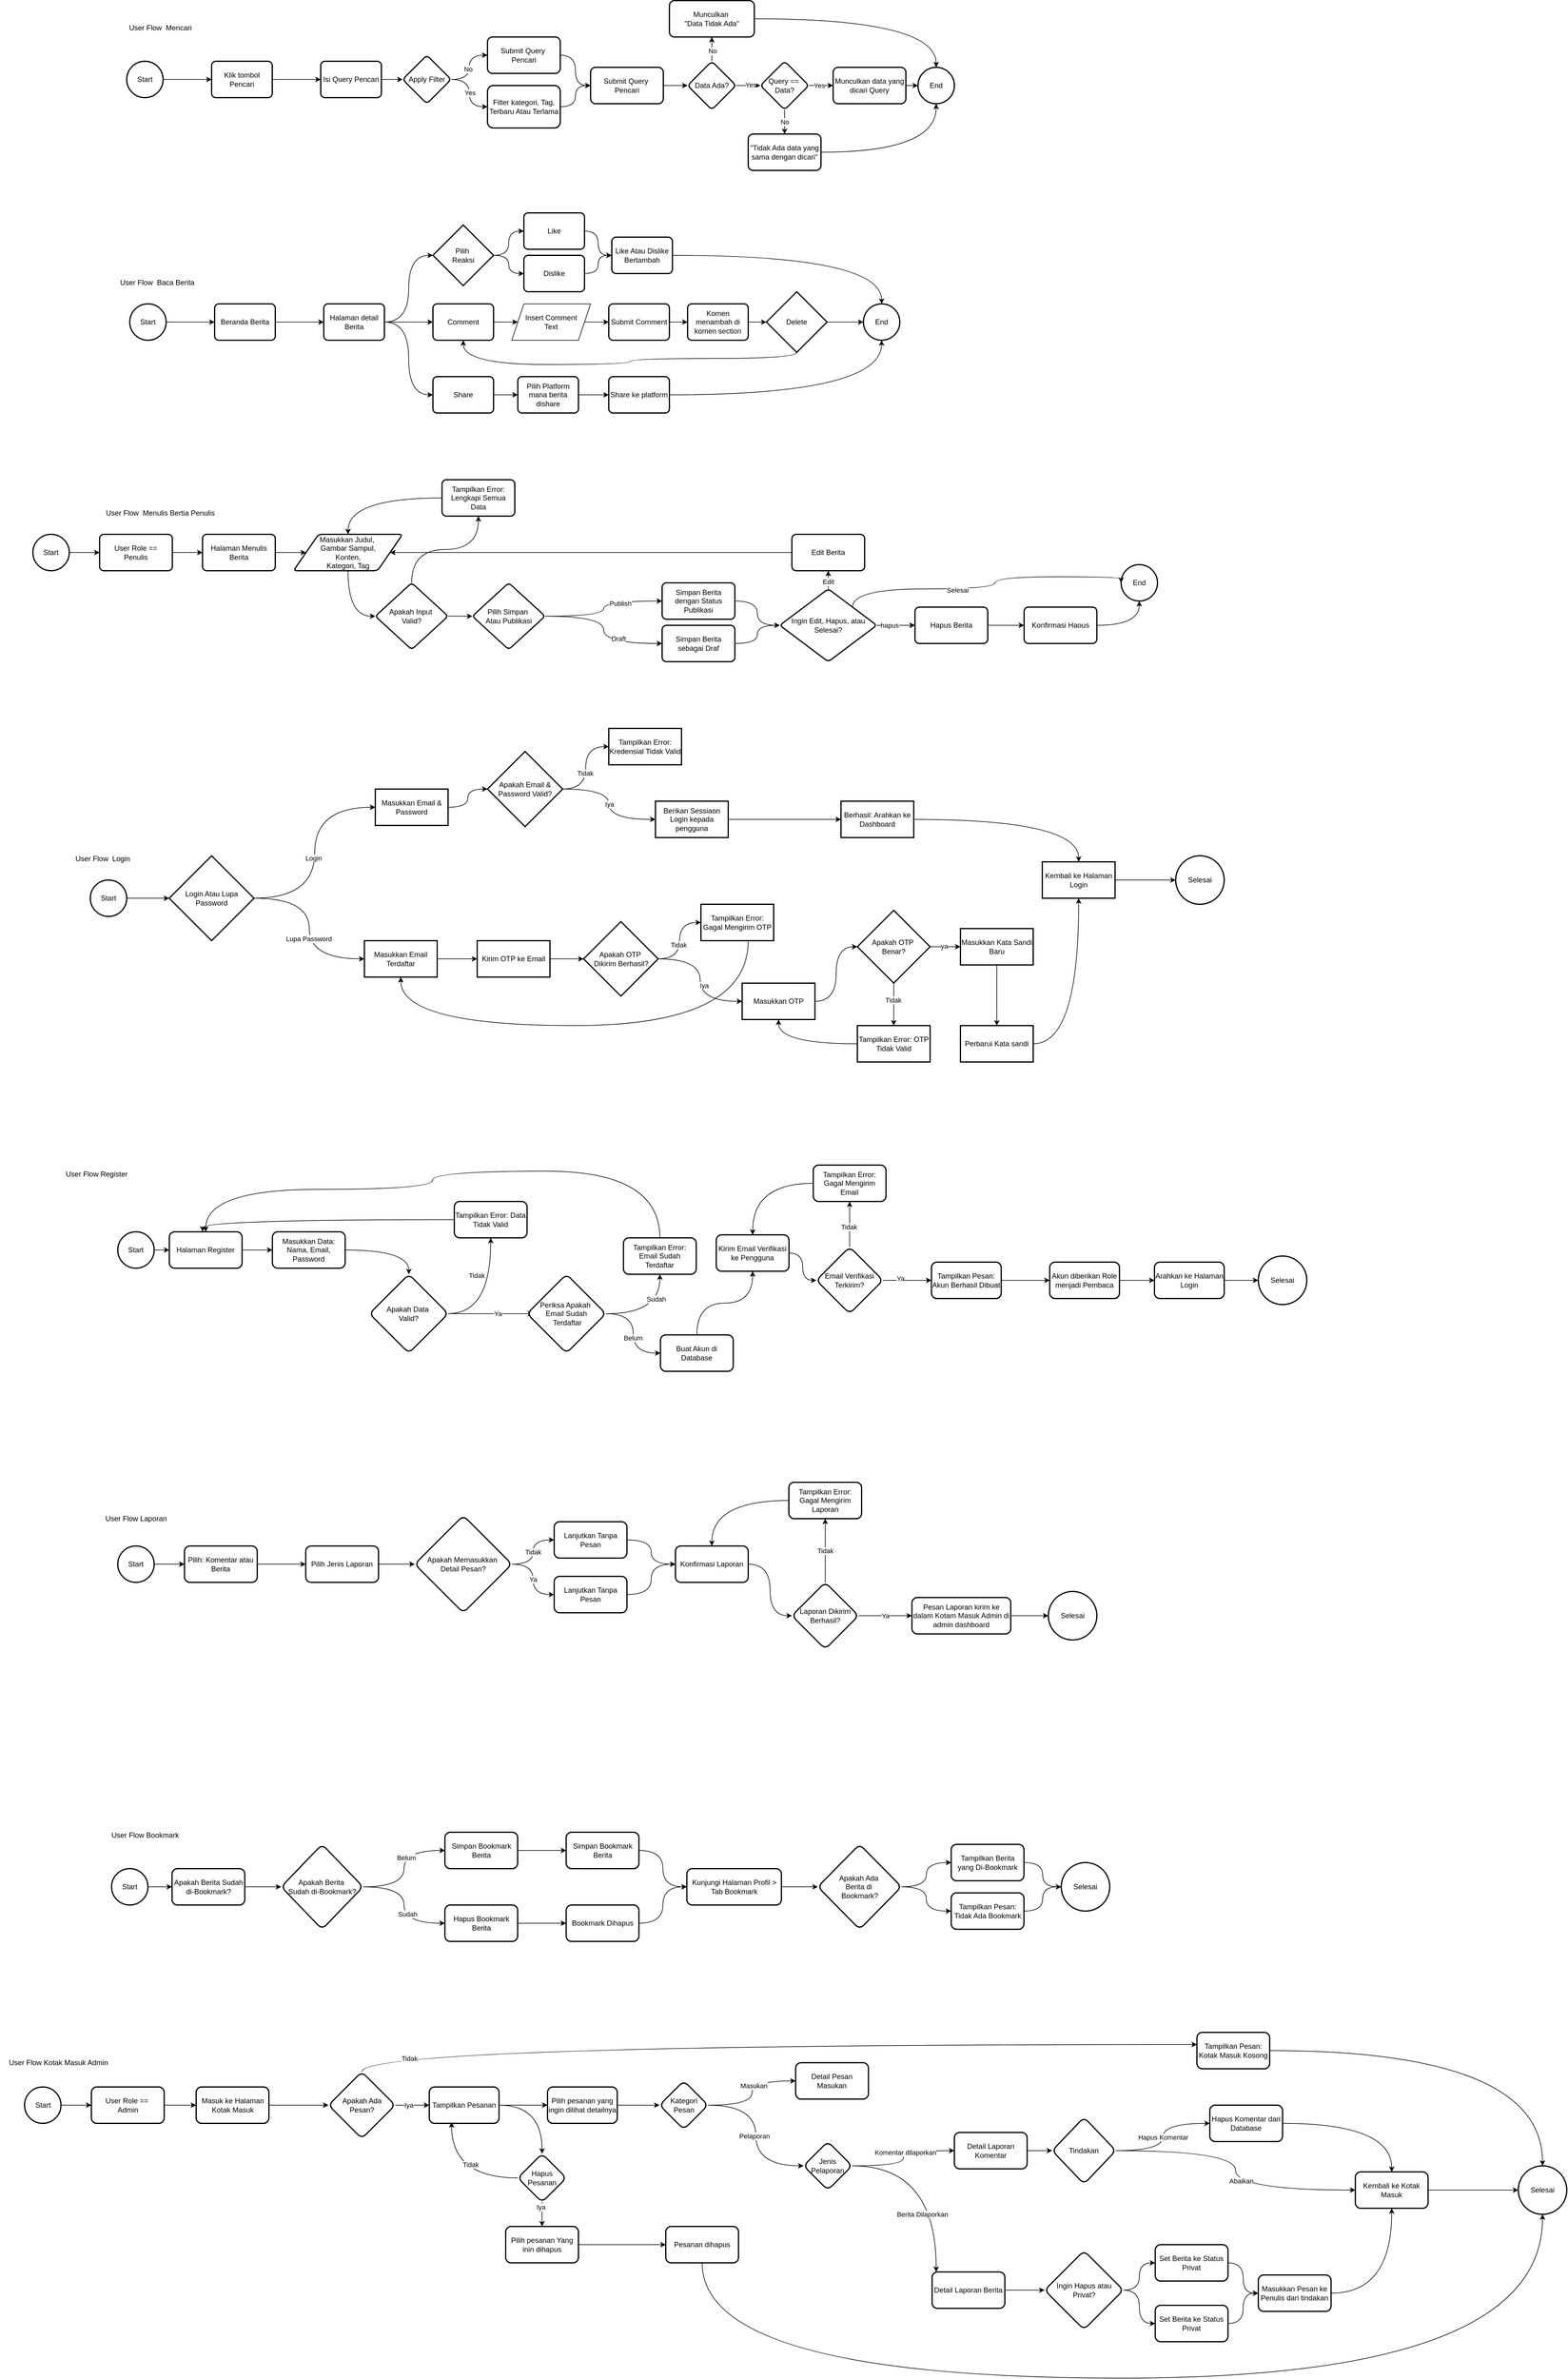 <mxfile version="24.8.6">
  <diagram name="Page-1" id="jWzb8aF6ke2ziqfs_lsr">
    <mxGraphModel grid="1" page="1" gridSize="10" guides="1" tooltips="1" connect="1" arrows="1" fold="1" pageScale="1" pageWidth="850" pageHeight="1100" math="0" shadow="0">
      <root>
        <mxCell id="0" />
        <mxCell id="1" parent="0" />
        <mxCell id="PQqMkoLPXycRsGgQSSUz-4" value="" style="edgeStyle=orthogonalEdgeStyle;rounded=0;orthogonalLoop=1;jettySize=auto;html=1;" edge="1" parent="1" source="PQqMkoLPXycRsGgQSSUz-2" target="PQqMkoLPXycRsGgQSSUz-3">
          <mxGeometry relative="1" as="geometry" />
        </mxCell>
        <mxCell id="PQqMkoLPXycRsGgQSSUz-2" value="Start" style="strokeWidth=2;html=1;shape=mxgraph.flowchart.start_2;whiteSpace=wrap;" vertex="1" parent="1">
          <mxGeometry x="375" y="270" width="60" height="60" as="geometry" />
        </mxCell>
        <mxCell id="PQqMkoLPXycRsGgQSSUz-7" value="" style="edgeStyle=orthogonalEdgeStyle;rounded=0;orthogonalLoop=1;jettySize=auto;html=1;" edge="1" parent="1" source="PQqMkoLPXycRsGgQSSUz-3" target="PQqMkoLPXycRsGgQSSUz-6">
          <mxGeometry relative="1" as="geometry" />
        </mxCell>
        <mxCell id="PQqMkoLPXycRsGgQSSUz-3" value="Klik tombol Pencari" style="rounded=1;whiteSpace=wrap;html=1;absoluteArcSize=1;arcSize=14;strokeWidth=2;" vertex="1" parent="1">
          <mxGeometry x="515" y="270" width="100" height="60" as="geometry" />
        </mxCell>
        <mxCell id="PQqMkoLPXycRsGgQSSUz-5" value="User Flow&amp;nbsp;&amp;nbsp;Mencari" style="text;html=1;align=center;verticalAlign=middle;resizable=0;points=[];autosize=1;strokeColor=none;fillColor=none;" vertex="1" parent="1">
          <mxGeometry x="365" y="200" width="130" height="30" as="geometry" />
        </mxCell>
        <mxCell id="PQqMkoLPXycRsGgQSSUz-75" value="" style="edgeStyle=orthogonalEdgeStyle;rounded=0;orthogonalLoop=1;jettySize=auto;html=1;" edge="1" parent="1" source="PQqMkoLPXycRsGgQSSUz-6" target="PQqMkoLPXycRsGgQSSUz-74">
          <mxGeometry relative="1" as="geometry" />
        </mxCell>
        <mxCell id="PQqMkoLPXycRsGgQSSUz-6" value="Isi Query Pencari" style="rounded=1;whiteSpace=wrap;html=1;absoluteArcSize=1;arcSize=14;strokeWidth=2;" vertex="1" parent="1">
          <mxGeometry x="695" y="270" width="100" height="60" as="geometry" />
        </mxCell>
        <mxCell id="PQqMkoLPXycRsGgQSSUz-8" value="" style="edgeStyle=orthogonalEdgeStyle;rounded=0;orthogonalLoop=1;jettySize=auto;html=1;" edge="1" parent="1" source="PQqMkoLPXycRsGgQSSUz-9" target="PQqMkoLPXycRsGgQSSUz-11">
          <mxGeometry relative="1" as="geometry" />
        </mxCell>
        <mxCell id="PQqMkoLPXycRsGgQSSUz-9" value="Start" style="strokeWidth=2;html=1;shape=mxgraph.flowchart.start_2;whiteSpace=wrap;" vertex="1" parent="1">
          <mxGeometry x="380" y="670" width="60" height="60" as="geometry" />
        </mxCell>
        <mxCell id="PQqMkoLPXycRsGgQSSUz-29" value="" style="edgeStyle=orthogonalEdgeStyle;rounded=0;orthogonalLoop=1;jettySize=auto;html=1;" edge="1" parent="1" source="PQqMkoLPXycRsGgQSSUz-11" target="PQqMkoLPXycRsGgQSSUz-15">
          <mxGeometry relative="1" as="geometry" />
        </mxCell>
        <mxCell id="PQqMkoLPXycRsGgQSSUz-11" value="Beranda Berita" style="rounded=1;whiteSpace=wrap;html=1;absoluteArcSize=1;arcSize=14;strokeWidth=2;" vertex="1" parent="1">
          <mxGeometry x="520" y="670" width="100" height="60" as="geometry" />
        </mxCell>
        <mxCell id="PQqMkoLPXycRsGgQSSUz-14" value="User Flow&amp;nbsp;&amp;nbsp;Baca Berita" style="text;html=1;align=center;verticalAlign=middle;resizable=0;points=[];autosize=1;strokeColor=none;fillColor=none;" vertex="1" parent="1">
          <mxGeometry x="350" y="620" width="150" height="30" as="geometry" />
        </mxCell>
        <mxCell id="PQqMkoLPXycRsGgQSSUz-25" style="edgeStyle=orthogonalEdgeStyle;rounded=0;orthogonalLoop=1;jettySize=auto;html=1;entryX=0;entryY=0.5;entryDx=0;entryDy=0;" edge="1" parent="1" source="PQqMkoLPXycRsGgQSSUz-15" target="PQqMkoLPXycRsGgQSSUz-24">
          <mxGeometry relative="1" as="geometry" />
        </mxCell>
        <mxCell id="PQqMkoLPXycRsGgQSSUz-30" style="edgeStyle=orthogonalEdgeStyle;rounded=0;orthogonalLoop=1;jettySize=auto;html=1;entryX=0;entryY=0.5;entryDx=0;entryDy=0;curved=1;" edge="1" parent="1" source="PQqMkoLPXycRsGgQSSUz-15" target="PQqMkoLPXycRsGgQSSUz-28">
          <mxGeometry relative="1" as="geometry" />
        </mxCell>
        <mxCell id="PQqMkoLPXycRsGgQSSUz-15" value="Halaman detail Berita" style="rounded=1;whiteSpace=wrap;html=1;absoluteArcSize=1;arcSize=14;strokeWidth=2;" vertex="1" parent="1">
          <mxGeometry x="700" y="670" width="100" height="60" as="geometry" />
        </mxCell>
        <mxCell id="PQqMkoLPXycRsGgQSSUz-36" value="" style="edgeStyle=orthogonalEdgeStyle;rounded=0;orthogonalLoop=1;jettySize=auto;html=1;" edge="1" parent="1" source="PQqMkoLPXycRsGgQSSUz-24" target="PQqMkoLPXycRsGgQSSUz-33">
          <mxGeometry relative="1" as="geometry" />
        </mxCell>
        <mxCell id="PQqMkoLPXycRsGgQSSUz-24" value="Comment" style="rounded=1;whiteSpace=wrap;html=1;absoluteArcSize=1;arcSize=14;strokeWidth=2;" vertex="1" parent="1">
          <mxGeometry x="880" y="670" width="100" height="60" as="geometry" />
        </mxCell>
        <mxCell id="PQqMkoLPXycRsGgQSSUz-58" value="" style="edgeStyle=orthogonalEdgeStyle;rounded=0;orthogonalLoop=1;jettySize=auto;html=1;" edge="1" parent="1" source="PQqMkoLPXycRsGgQSSUz-28" target="PQqMkoLPXycRsGgQSSUz-57">
          <mxGeometry relative="1" as="geometry" />
        </mxCell>
        <mxCell id="PQqMkoLPXycRsGgQSSUz-28" value="Share" style="rounded=1;whiteSpace=wrap;html=1;absoluteArcSize=1;arcSize=14;strokeWidth=2;" vertex="1" parent="1">
          <mxGeometry x="880" y="790" width="100" height="60" as="geometry" />
        </mxCell>
        <mxCell id="PQqMkoLPXycRsGgQSSUz-37" value="" style="edgeStyle=orthogonalEdgeStyle;rounded=0;orthogonalLoop=1;jettySize=auto;html=1;" edge="1" parent="1" source="PQqMkoLPXycRsGgQSSUz-33" target="PQqMkoLPXycRsGgQSSUz-34">
          <mxGeometry relative="1" as="geometry" />
        </mxCell>
        <mxCell id="PQqMkoLPXycRsGgQSSUz-33" value="Insert Comment&lt;br&gt;Text" style="shape=parallelogram;perimeter=parallelogramPerimeter;whiteSpace=wrap;html=1;fixedSize=1;" vertex="1" parent="1">
          <mxGeometry x="1010" y="670" width="130" height="60" as="geometry" />
        </mxCell>
        <mxCell id="PQqMkoLPXycRsGgQSSUz-39" value="" style="edgeStyle=orthogonalEdgeStyle;rounded=0;orthogonalLoop=1;jettySize=auto;html=1;" edge="1" parent="1" source="PQqMkoLPXycRsGgQSSUz-34" target="PQqMkoLPXycRsGgQSSUz-38">
          <mxGeometry relative="1" as="geometry" />
        </mxCell>
        <mxCell id="PQqMkoLPXycRsGgQSSUz-34" value="Submit Comment" style="rounded=1;whiteSpace=wrap;html=1;absoluteArcSize=1;arcSize=14;strokeWidth=2;" vertex="1" parent="1">
          <mxGeometry x="1170" y="670" width="100" height="60" as="geometry" />
        </mxCell>
        <mxCell id="PQqMkoLPXycRsGgQSSUz-55" value="" style="edgeStyle=orthogonalEdgeStyle;rounded=0;orthogonalLoop=1;jettySize=auto;html=1;" edge="1" parent="1" source="PQqMkoLPXycRsGgQSSUz-38" target="PQqMkoLPXycRsGgQSSUz-54">
          <mxGeometry relative="1" as="geometry" />
        </mxCell>
        <mxCell id="PQqMkoLPXycRsGgQSSUz-38" value="Komen menambah di komen section" style="rounded=1;whiteSpace=wrap;html=1;absoluteArcSize=1;arcSize=14;strokeWidth=2;" vertex="1" parent="1">
          <mxGeometry x="1300" y="670" width="100" height="60" as="geometry" />
        </mxCell>
        <mxCell id="PQqMkoLPXycRsGgQSSUz-47" value="" style="edgeStyle=orthogonalEdgeStyle;rounded=0;orthogonalLoop=1;jettySize=auto;html=1;curved=1;" edge="1" parent="1" source="PQqMkoLPXycRsGgQSSUz-40" target="PQqMkoLPXycRsGgQSSUz-44">
          <mxGeometry relative="1" as="geometry" />
        </mxCell>
        <mxCell id="PQqMkoLPXycRsGgQSSUz-49" style="edgeStyle=orthogonalEdgeStyle;rounded=0;orthogonalLoop=1;jettySize=auto;html=1;curved=1;" edge="1" parent="1" source="PQqMkoLPXycRsGgQSSUz-40" target="PQqMkoLPXycRsGgQSSUz-48">
          <mxGeometry relative="1" as="geometry" />
        </mxCell>
        <mxCell id="PQqMkoLPXycRsGgQSSUz-40" value="Pilih&amp;nbsp;&lt;div&gt;Reaksi&lt;/div&gt;" style="strokeWidth=2;html=1;shape=mxgraph.flowchart.decision;whiteSpace=wrap;" vertex="1" parent="1">
          <mxGeometry x="880" y="540" width="100" height="100" as="geometry" />
        </mxCell>
        <mxCell id="PQqMkoLPXycRsGgQSSUz-41" style="edgeStyle=orthogonalEdgeStyle;rounded=0;orthogonalLoop=1;jettySize=auto;html=1;entryX=0;entryY=0.5;entryDx=0;entryDy=0;entryPerimeter=0;curved=1;" edge="1" parent="1" source="PQqMkoLPXycRsGgQSSUz-15" target="PQqMkoLPXycRsGgQSSUz-40">
          <mxGeometry relative="1" as="geometry" />
        </mxCell>
        <mxCell id="PQqMkoLPXycRsGgQSSUz-51" value="" style="edgeStyle=orthogonalEdgeStyle;rounded=0;orthogonalLoop=1;jettySize=auto;html=1;curved=1;" edge="1" parent="1" source="PQqMkoLPXycRsGgQSSUz-44" target="PQqMkoLPXycRsGgQSSUz-50">
          <mxGeometry relative="1" as="geometry" />
        </mxCell>
        <mxCell id="PQqMkoLPXycRsGgQSSUz-44" value="Like" style="rounded=1;whiteSpace=wrap;html=1;absoluteArcSize=1;arcSize=14;strokeWidth=2;" vertex="1" parent="1">
          <mxGeometry x="1030" y="520" width="100" height="60" as="geometry" />
        </mxCell>
        <mxCell id="PQqMkoLPXycRsGgQSSUz-52" style="edgeStyle=orthogonalEdgeStyle;rounded=0;orthogonalLoop=1;jettySize=auto;html=1;curved=1;" edge="1" parent="1" source="PQqMkoLPXycRsGgQSSUz-48" target="PQqMkoLPXycRsGgQSSUz-50">
          <mxGeometry relative="1" as="geometry" />
        </mxCell>
        <mxCell id="PQqMkoLPXycRsGgQSSUz-48" value="Dislike" style="rounded=1;whiteSpace=wrap;html=1;absoluteArcSize=1;arcSize=14;strokeWidth=2;" vertex="1" parent="1">
          <mxGeometry x="1030" y="590" width="100" height="60" as="geometry" />
        </mxCell>
        <mxCell id="PQqMkoLPXycRsGgQSSUz-50" value="Like Atau Dislike Bertambah" style="rounded=1;whiteSpace=wrap;html=1;absoluteArcSize=1;arcSize=14;strokeWidth=2;" vertex="1" parent="1">
          <mxGeometry x="1175" y="560" width="100" height="60" as="geometry" />
        </mxCell>
        <mxCell id="PQqMkoLPXycRsGgQSSUz-53" value="End" style="strokeWidth=2;html=1;shape=mxgraph.flowchart.start_2;whiteSpace=wrap;" vertex="1" parent="1">
          <mxGeometry x="1590" y="670" width="60" height="60" as="geometry" />
        </mxCell>
        <mxCell id="PQqMkoLPXycRsGgQSSUz-62" value="" style="edgeStyle=orthogonalEdgeStyle;rounded=0;orthogonalLoop=1;jettySize=auto;html=1;" edge="1" parent="1" source="PQqMkoLPXycRsGgQSSUz-54" target="PQqMkoLPXycRsGgQSSUz-53">
          <mxGeometry relative="1" as="geometry" />
        </mxCell>
        <mxCell id="PQqMkoLPXycRsGgQSSUz-233" style="edgeStyle=orthogonalEdgeStyle;curved=1;rounded=0;orthogonalLoop=1;jettySize=auto;html=1;entryX=0.5;entryY=1;entryDx=0;entryDy=0;" edge="1" parent="1" source="PQqMkoLPXycRsGgQSSUz-54" target="PQqMkoLPXycRsGgQSSUz-24">
          <mxGeometry relative="1" as="geometry">
            <Array as="points">
              <mxPoint x="1480" y="760" />
              <mxPoint x="1205" y="760" />
              <mxPoint x="1205" y="770" />
              <mxPoint x="930" y="770" />
            </Array>
          </mxGeometry>
        </mxCell>
        <mxCell id="PQqMkoLPXycRsGgQSSUz-54" value="Delete" style="strokeWidth=2;html=1;shape=mxgraph.flowchart.decision;whiteSpace=wrap;" vertex="1" parent="1">
          <mxGeometry x="1430" y="650" width="100" height="100" as="geometry" />
        </mxCell>
        <mxCell id="PQqMkoLPXycRsGgQSSUz-60" value="" style="edgeStyle=orthogonalEdgeStyle;rounded=0;orthogonalLoop=1;jettySize=auto;html=1;" edge="1" parent="1" source="PQqMkoLPXycRsGgQSSUz-57" target="PQqMkoLPXycRsGgQSSUz-59">
          <mxGeometry relative="1" as="geometry" />
        </mxCell>
        <mxCell id="PQqMkoLPXycRsGgQSSUz-57" value="Pilih Platform mana berita dishare" style="rounded=1;whiteSpace=wrap;html=1;absoluteArcSize=1;arcSize=14;strokeWidth=2;" vertex="1" parent="1">
          <mxGeometry x="1020" y="790" width="100" height="60" as="geometry" />
        </mxCell>
        <mxCell id="PQqMkoLPXycRsGgQSSUz-59" value="Share ke platform" style="rounded=1;whiteSpace=wrap;html=1;absoluteArcSize=1;arcSize=14;strokeWidth=2;" vertex="1" parent="1">
          <mxGeometry x="1170" y="790" width="100" height="60" as="geometry" />
        </mxCell>
        <mxCell id="PQqMkoLPXycRsGgQSSUz-61" style="edgeStyle=orthogonalEdgeStyle;rounded=0;orthogonalLoop=1;jettySize=auto;html=1;entryX=0.5;entryY=1;entryDx=0;entryDy=0;entryPerimeter=0;curved=1;" edge="1" parent="1" source="PQqMkoLPXycRsGgQSSUz-59" target="PQqMkoLPXycRsGgQSSUz-53">
          <mxGeometry relative="1" as="geometry">
            <mxPoint x="1626" y="760" as="targetPoint" />
          </mxGeometry>
        </mxCell>
        <mxCell id="PQqMkoLPXycRsGgQSSUz-63" style="edgeStyle=orthogonalEdgeStyle;rounded=0;orthogonalLoop=1;jettySize=auto;html=1;entryX=0.5;entryY=0;entryDx=0;entryDy=0;entryPerimeter=0;curved=1;" edge="1" parent="1" source="PQqMkoLPXycRsGgQSSUz-50" target="PQqMkoLPXycRsGgQSSUz-53">
          <mxGeometry relative="1" as="geometry" />
        </mxCell>
        <mxCell id="PQqMkoLPXycRsGgQSSUz-78" style="edgeStyle=orthogonalEdgeStyle;rounded=0;orthogonalLoop=1;jettySize=auto;html=1;entryX=0;entryY=0.5;entryDx=0;entryDy=0;curved=1;" edge="1" parent="1" source="PQqMkoLPXycRsGgQSSUz-74" target="PQqMkoLPXycRsGgQSSUz-76">
          <mxGeometry relative="1" as="geometry" />
        </mxCell>
        <mxCell id="PQqMkoLPXycRsGgQSSUz-83" value="No" style="edgeLabel;html=1;align=center;verticalAlign=middle;resizable=0;points=[];" vertex="1" connectable="0" parent="PQqMkoLPXycRsGgQSSUz-78">
          <mxGeometry x="-0.052" y="2" relative="1" as="geometry">
            <mxPoint as="offset" />
          </mxGeometry>
        </mxCell>
        <mxCell id="PQqMkoLPXycRsGgQSSUz-80" value="" style="edgeStyle=orthogonalEdgeStyle;rounded=0;orthogonalLoop=1;jettySize=auto;html=1;curved=1;" edge="1" parent="1" source="PQqMkoLPXycRsGgQSSUz-74" target="PQqMkoLPXycRsGgQSSUz-79">
          <mxGeometry relative="1" as="geometry" />
        </mxCell>
        <mxCell id="PQqMkoLPXycRsGgQSSUz-84" value="Yes" style="edgeLabel;html=1;align=center;verticalAlign=middle;resizable=0;points=[];" vertex="1" connectable="0" parent="PQqMkoLPXycRsGgQSSUz-80">
          <mxGeometry x="-0.018" y="1" relative="1" as="geometry">
            <mxPoint as="offset" />
          </mxGeometry>
        </mxCell>
        <mxCell id="PQqMkoLPXycRsGgQSSUz-74" value="Apply Filter" style="rhombus;whiteSpace=wrap;html=1;rounded=1;arcSize=14;strokeWidth=2;" vertex="1" parent="1">
          <mxGeometry x="830" y="260" width="80" height="80" as="geometry" />
        </mxCell>
        <mxCell id="PQqMkoLPXycRsGgQSSUz-87" style="edgeStyle=orthogonalEdgeStyle;rounded=0;orthogonalLoop=1;jettySize=auto;html=1;entryX=0;entryY=0.5;entryDx=0;entryDy=0;curved=1;" edge="1" parent="1" source="PQqMkoLPXycRsGgQSSUz-76" target="PQqMkoLPXycRsGgQSSUz-81">
          <mxGeometry relative="1" as="geometry" />
        </mxCell>
        <mxCell id="PQqMkoLPXycRsGgQSSUz-76" value="Submit Query&amp;nbsp;&lt;div&gt;Pencari&lt;/div&gt;" style="whiteSpace=wrap;html=1;rounded=1;arcSize=14;strokeWidth=2;" vertex="1" parent="1">
          <mxGeometry x="970" y="230" width="120" height="60" as="geometry" />
        </mxCell>
        <mxCell id="PQqMkoLPXycRsGgQSSUz-86" style="edgeStyle=orthogonalEdgeStyle;rounded=0;orthogonalLoop=1;jettySize=auto;html=1;entryX=0;entryY=0.5;entryDx=0;entryDy=0;curved=1;" edge="1" parent="1" source="PQqMkoLPXycRsGgQSSUz-79" target="PQqMkoLPXycRsGgQSSUz-81">
          <mxGeometry relative="1" as="geometry" />
        </mxCell>
        <mxCell id="PQqMkoLPXycRsGgQSSUz-79" value="Filter kategori, Tag, Terbaru Atau Terlama" style="whiteSpace=wrap;html=1;rounded=1;arcSize=14;strokeWidth=2;" vertex="1" parent="1">
          <mxGeometry x="970" y="310" width="120" height="70" as="geometry" />
        </mxCell>
        <mxCell id="PQqMkoLPXycRsGgQSSUz-91" value="" style="edgeStyle=orthogonalEdgeStyle;rounded=0;orthogonalLoop=1;jettySize=auto;html=1;" edge="1" parent="1" source="PQqMkoLPXycRsGgQSSUz-81" target="PQqMkoLPXycRsGgQSSUz-90">
          <mxGeometry relative="1" as="geometry" />
        </mxCell>
        <mxCell id="PQqMkoLPXycRsGgQSSUz-81" value="Submit Query&amp;nbsp;&lt;div&gt;Pencari&lt;/div&gt;" style="whiteSpace=wrap;html=1;rounded=1;arcSize=14;strokeWidth=2;" vertex="1" parent="1">
          <mxGeometry x="1140" y="280" width="120" height="60" as="geometry" />
        </mxCell>
        <mxCell id="PQqMkoLPXycRsGgQSSUz-103" value="" style="edgeStyle=orthogonalEdgeStyle;rounded=0;orthogonalLoop=1;jettySize=auto;html=1;" edge="1" parent="1" source="PQqMkoLPXycRsGgQSSUz-90" target="PQqMkoLPXycRsGgQSSUz-102">
          <mxGeometry relative="1" as="geometry" />
        </mxCell>
        <mxCell id="PQqMkoLPXycRsGgQSSUz-113" value="Yes" style="edgeLabel;html=1;align=center;verticalAlign=middle;resizable=0;points=[];" vertex="1" connectable="0" parent="PQqMkoLPXycRsGgQSSUz-103">
          <mxGeometry x="0.2" y="1" relative="1" as="geometry">
            <mxPoint as="offset" />
          </mxGeometry>
        </mxCell>
        <mxCell id="PQqMkoLPXycRsGgQSSUz-119" value="" style="edgeStyle=orthogonalEdgeStyle;rounded=0;orthogonalLoop=1;jettySize=auto;html=1;" edge="1" parent="1" source="PQqMkoLPXycRsGgQSSUz-90" target="PQqMkoLPXycRsGgQSSUz-92">
          <mxGeometry relative="1" as="geometry" />
        </mxCell>
        <mxCell id="PQqMkoLPXycRsGgQSSUz-121" value="No" style="edgeLabel;html=1;align=center;verticalAlign=middle;resizable=0;points=[];" vertex="1" connectable="0" parent="PQqMkoLPXycRsGgQSSUz-119">
          <mxGeometry x="-0.133" y="-1" relative="1" as="geometry">
            <mxPoint as="offset" />
          </mxGeometry>
        </mxCell>
        <mxCell id="PQqMkoLPXycRsGgQSSUz-90" value="Data Ada?" style="rhombus;whiteSpace=wrap;html=1;rounded=1;arcSize=14;strokeWidth=2;" vertex="1" parent="1">
          <mxGeometry x="1300" y="270" width="80" height="80" as="geometry" />
        </mxCell>
        <mxCell id="PQqMkoLPXycRsGgQSSUz-126" style="edgeStyle=orthogonalEdgeStyle;rounded=0;orthogonalLoop=1;jettySize=auto;html=1;entryX=0.5;entryY=0;entryDx=0;entryDy=0;entryPerimeter=0;curved=1;strokeColor=default;" edge="1" parent="1" source="PQqMkoLPXycRsGgQSSUz-92" target="PQqMkoLPXycRsGgQSSUz-124">
          <mxGeometry relative="1" as="geometry">
            <mxPoint x="1710" y="270" as="targetPoint" />
          </mxGeometry>
        </mxCell>
        <mxCell id="PQqMkoLPXycRsGgQSSUz-92" value="Munculkan&amp;nbsp;&lt;br&gt;&quot;Data Tidak Ada&quot;" style="whiteSpace=wrap;html=1;rounded=1;arcSize=14;strokeWidth=2;" vertex="1" parent="1">
          <mxGeometry x="1270" y="170" width="140" height="60" as="geometry" />
        </mxCell>
        <mxCell id="PQqMkoLPXycRsGgQSSUz-117" value="" style="edgeStyle=orthogonalEdgeStyle;rounded=0;orthogonalLoop=1;jettySize=auto;html=1;" edge="1" parent="1" source="PQqMkoLPXycRsGgQSSUz-102" target="PQqMkoLPXycRsGgQSSUz-116">
          <mxGeometry relative="1" as="geometry" />
        </mxCell>
        <mxCell id="PQqMkoLPXycRsGgQSSUz-120" value="Yes" style="edgeLabel;html=1;align=center;verticalAlign=middle;resizable=0;points=[];" vertex="1" connectable="0" parent="PQqMkoLPXycRsGgQSSUz-117">
          <mxGeometry x="-0.172" relative="1" as="geometry">
            <mxPoint as="offset" />
          </mxGeometry>
        </mxCell>
        <mxCell id="PQqMkoLPXycRsGgQSSUz-123" value="No" style="edgeStyle=orthogonalEdgeStyle;rounded=0;orthogonalLoop=1;jettySize=auto;html=1;" edge="1" parent="1" source="PQqMkoLPXycRsGgQSSUz-102" target="PQqMkoLPXycRsGgQSSUz-122">
          <mxGeometry relative="1" as="geometry" />
        </mxCell>
        <mxCell id="PQqMkoLPXycRsGgQSSUz-102" value="Query ==&amp;nbsp;&lt;div&gt;Data?&lt;/div&gt;" style="rhombus;whiteSpace=wrap;html=1;rounded=1;arcSize=14;strokeWidth=2;" vertex="1" parent="1">
          <mxGeometry x="1420" y="270" width="80" height="80" as="geometry" />
        </mxCell>
        <mxCell id="PQqMkoLPXycRsGgQSSUz-127" value="" style="edgeStyle=orthogonalEdgeStyle;rounded=0;orthogonalLoop=1;jettySize=auto;html=1;" edge="1" parent="1" source="PQqMkoLPXycRsGgQSSUz-116" target="PQqMkoLPXycRsGgQSSUz-124">
          <mxGeometry relative="1" as="geometry" />
        </mxCell>
        <mxCell id="PQqMkoLPXycRsGgQSSUz-116" value="Munculkan data yang dicari Query" style="whiteSpace=wrap;html=1;rounded=1;arcSize=14;strokeWidth=2;" vertex="1" parent="1">
          <mxGeometry x="1540" y="280" width="120" height="60" as="geometry" />
        </mxCell>
        <mxCell id="PQqMkoLPXycRsGgQSSUz-118" style="edgeStyle=orthogonalEdgeStyle;rounded=0;orthogonalLoop=1;jettySize=auto;html=1;exitX=0.5;exitY=1;exitDx=0;exitDy=0;" edge="1" parent="1" source="PQqMkoLPXycRsGgQSSUz-92" target="PQqMkoLPXycRsGgQSSUz-92">
          <mxGeometry relative="1" as="geometry" />
        </mxCell>
        <mxCell id="PQqMkoLPXycRsGgQSSUz-122" value="&quot;Tidak Ada data yang sama dengan dicari&quot;" style="whiteSpace=wrap;html=1;rounded=1;arcSize=14;strokeWidth=2;" vertex="1" parent="1">
          <mxGeometry x="1400" y="390" width="120" height="60" as="geometry" />
        </mxCell>
        <mxCell id="PQqMkoLPXycRsGgQSSUz-124" value="End" style="strokeWidth=2;html=1;shape=mxgraph.flowchart.start_2;whiteSpace=wrap;" vertex="1" parent="1">
          <mxGeometry x="1680" y="280" width="60" height="60" as="geometry" />
        </mxCell>
        <mxCell id="PQqMkoLPXycRsGgQSSUz-125" style="edgeStyle=orthogonalEdgeStyle;rounded=0;orthogonalLoop=1;jettySize=auto;html=1;entryX=0.5;entryY=1;entryDx=0;entryDy=0;entryPerimeter=0;curved=1;strokeColor=default;" edge="1" parent="1" source="PQqMkoLPXycRsGgQSSUz-122" target="PQqMkoLPXycRsGgQSSUz-124">
          <mxGeometry relative="1" as="geometry" />
        </mxCell>
        <mxCell id="PQqMkoLPXycRsGgQSSUz-596" value="" style="edgeStyle=orthogonalEdgeStyle;curved=1;rounded=0;orthogonalLoop=1;jettySize=auto;html=1;" edge="1" parent="1" source="PQqMkoLPXycRsGgQSSUz-129">
          <mxGeometry relative="1" as="geometry">
            <mxPoint x="330.25" y="1080" as="targetPoint" />
          </mxGeometry>
        </mxCell>
        <mxCell id="PQqMkoLPXycRsGgQSSUz-129" value="Start" style="strokeWidth=2;html=1;shape=mxgraph.flowchart.start_2;whiteSpace=wrap;" vertex="1" parent="1">
          <mxGeometry x="220.25" y="1050" width="60" height="60" as="geometry" />
        </mxCell>
        <mxCell id="PQqMkoLPXycRsGgQSSUz-191" value="" style="edgeStyle=orthogonalEdgeStyle;rounded=0;orthogonalLoop=1;jettySize=auto;html=1;" edge="1" parent="1" source="PQqMkoLPXycRsGgQSSUz-130" target="PQqMkoLPXycRsGgQSSUz-189">
          <mxGeometry relative="1" as="geometry" />
        </mxCell>
        <mxCell id="PQqMkoLPXycRsGgQSSUz-130" value="Halaman Menulis Berita" style="rounded=1;whiteSpace=wrap;html=1;absoluteArcSize=1;arcSize=14;strokeWidth=2;" vertex="1" parent="1">
          <mxGeometry x="500" y="1050" width="120" height="60" as="geometry" />
        </mxCell>
        <mxCell id="PQqMkoLPXycRsGgQSSUz-131" value="User Flow&amp;nbsp;&amp;nbsp;Menulis Bertia Penulis" style="text;html=1;align=center;verticalAlign=middle;resizable=0;points=[];autosize=1;strokeColor=none;fillColor=none;" vertex="1" parent="1">
          <mxGeometry x="330" y="1000" width="200" height="30" as="geometry" />
        </mxCell>
        <mxCell id="PQqMkoLPXycRsGgQSSUz-198" style="edgeStyle=orthogonalEdgeStyle;curved=1;rounded=0;orthogonalLoop=1;jettySize=auto;html=1;entryX=0;entryY=0.5;entryDx=0;entryDy=0;" edge="1" parent="1" source="PQqMkoLPXycRsGgQSSUz-189" target="PQqMkoLPXycRsGgQSSUz-196">
          <mxGeometry relative="1" as="geometry" />
        </mxCell>
        <mxCell id="PQqMkoLPXycRsGgQSSUz-189" value="Masukkan Judul,&amp;nbsp;&lt;div&gt;Gambar Sampul,&lt;/div&gt;&lt;div&gt;&amp;nbsp;Konten,&amp;nbsp;&lt;div&gt;Kategori, Tag&lt;/div&gt;&lt;/div&gt;" style="shape=parallelogram;html=1;strokeWidth=2;perimeter=parallelogramPerimeter;whiteSpace=wrap;rounded=1;arcSize=12;size=0.23;strokeColor=default;" vertex="1" parent="1">
          <mxGeometry x="650" y="1050" width="180" height="60" as="geometry" />
        </mxCell>
        <mxCell id="PQqMkoLPXycRsGgQSSUz-203" value="" style="edgeStyle=orthogonalEdgeStyle;curved=1;rounded=0;orthogonalLoop=1;jettySize=auto;html=1;" edge="1" parent="1" source="PQqMkoLPXycRsGgQSSUz-196" target="PQqMkoLPXycRsGgQSSUz-202">
          <mxGeometry relative="1" as="geometry" />
        </mxCell>
        <mxCell id="PQqMkoLPXycRsGgQSSUz-206" value="" style="edgeStyle=orthogonalEdgeStyle;curved=1;rounded=0;orthogonalLoop=1;jettySize=auto;html=1;" edge="1" parent="1" source="PQqMkoLPXycRsGgQSSUz-196" target="PQqMkoLPXycRsGgQSSUz-205">
          <mxGeometry relative="1" as="geometry" />
        </mxCell>
        <mxCell id="PQqMkoLPXycRsGgQSSUz-196" value="Apakah Input&amp;nbsp;&lt;div&gt;Valid?&lt;/div&gt;" style="rhombus;whiteSpace=wrap;html=1;strokeWidth=2;rounded=1;arcSize=12;" vertex="1" parent="1">
          <mxGeometry x="785" y="1130" width="120" height="110" as="geometry" />
        </mxCell>
        <mxCell id="PQqMkoLPXycRsGgQSSUz-204" style="edgeStyle=orthogonalEdgeStyle;curved=1;rounded=0;orthogonalLoop=1;jettySize=auto;html=1;entryX=0.5;entryY=0;entryDx=0;entryDy=0;" edge="1" parent="1" source="PQqMkoLPXycRsGgQSSUz-202" target="PQqMkoLPXycRsGgQSSUz-189">
          <mxGeometry relative="1" as="geometry" />
        </mxCell>
        <mxCell id="PQqMkoLPXycRsGgQSSUz-202" value="Tampilkan Error: Lengkapi Semua Data" style="whiteSpace=wrap;html=1;strokeWidth=2;rounded=1;arcSize=12;" vertex="1" parent="1">
          <mxGeometry x="895" y="960" width="120" height="60" as="geometry" />
        </mxCell>
        <mxCell id="PQqMkoLPXycRsGgQSSUz-208" value="" style="edgeStyle=orthogonalEdgeStyle;curved=1;rounded=0;orthogonalLoop=1;jettySize=auto;html=1;" edge="1" parent="1" source="PQqMkoLPXycRsGgQSSUz-205" target="PQqMkoLPXycRsGgQSSUz-207">
          <mxGeometry relative="1" as="geometry" />
        </mxCell>
        <mxCell id="PQqMkoLPXycRsGgQSSUz-224" value="Publish" style="edgeLabel;html=1;align=center;verticalAlign=middle;resizable=0;points=[];" vertex="1" connectable="0" parent="PQqMkoLPXycRsGgQSSUz-208">
          <mxGeometry x="0.361" y="-4" relative="1" as="geometry">
            <mxPoint as="offset" />
          </mxGeometry>
        </mxCell>
        <mxCell id="PQqMkoLPXycRsGgQSSUz-210" style="edgeStyle=orthogonalEdgeStyle;curved=1;rounded=0;orthogonalLoop=1;jettySize=auto;html=1;entryX=0;entryY=0.5;entryDx=0;entryDy=0;" edge="1" parent="1" source="PQqMkoLPXycRsGgQSSUz-205" target="PQqMkoLPXycRsGgQSSUz-209">
          <mxGeometry relative="1" as="geometry" />
        </mxCell>
        <mxCell id="PQqMkoLPXycRsGgQSSUz-225" value="Draft" style="edgeLabel;html=1;align=center;verticalAlign=middle;resizable=0;points=[];" vertex="1" connectable="0" parent="PQqMkoLPXycRsGgQSSUz-210">
          <mxGeometry x="0.39" y="8" relative="1" as="geometry">
            <mxPoint as="offset" />
          </mxGeometry>
        </mxCell>
        <mxCell id="PQqMkoLPXycRsGgQSSUz-205" value="Pilih Simpan&amp;nbsp;&lt;div&gt;Atau Publikasi&lt;/div&gt;" style="rhombus;whiteSpace=wrap;html=1;strokeWidth=2;rounded=1;arcSize=12;" vertex="1" parent="1">
          <mxGeometry x="945" y="1130" width="120" height="110" as="geometry" />
        </mxCell>
        <mxCell id="PQqMkoLPXycRsGgQSSUz-212" value="" style="edgeStyle=orthogonalEdgeStyle;curved=1;rounded=0;orthogonalLoop=1;jettySize=auto;html=1;" edge="1" parent="1" source="PQqMkoLPXycRsGgQSSUz-207" target="PQqMkoLPXycRsGgQSSUz-211">
          <mxGeometry relative="1" as="geometry" />
        </mxCell>
        <mxCell id="PQqMkoLPXycRsGgQSSUz-207" value="Simpan Berita dengan Status Publikasi" style="whiteSpace=wrap;html=1;strokeWidth=2;rounded=1;arcSize=12;" vertex="1" parent="1">
          <mxGeometry x="1258" y="1130" width="120" height="60" as="geometry" />
        </mxCell>
        <mxCell id="PQqMkoLPXycRsGgQSSUz-215" style="edgeStyle=orthogonalEdgeStyle;curved=1;rounded=0;orthogonalLoop=1;jettySize=auto;html=1;entryX=0;entryY=0.5;entryDx=0;entryDy=0;" edge="1" parent="1" source="PQqMkoLPXycRsGgQSSUz-209" target="PQqMkoLPXycRsGgQSSUz-211">
          <mxGeometry relative="1" as="geometry" />
        </mxCell>
        <mxCell id="PQqMkoLPXycRsGgQSSUz-209" value="Simpan Berita sebagai Draf" style="whiteSpace=wrap;html=1;strokeWidth=2;rounded=1;arcSize=12;" vertex="1" parent="1">
          <mxGeometry x="1258" y="1200" width="120" height="60" as="geometry" />
        </mxCell>
        <mxCell id="PQqMkoLPXycRsGgQSSUz-217" value="" style="edgeStyle=orthogonalEdgeStyle;curved=1;rounded=0;orthogonalLoop=1;jettySize=auto;html=1;" edge="1" parent="1" source="PQqMkoLPXycRsGgQSSUz-211" target="PQqMkoLPXycRsGgQSSUz-216">
          <mxGeometry relative="1" as="geometry" />
        </mxCell>
        <mxCell id="PQqMkoLPXycRsGgQSSUz-223" value="Edit" style="edgeLabel;html=1;align=center;verticalAlign=middle;resizable=0;points=[];" vertex="1" connectable="0" parent="PQqMkoLPXycRsGgQSSUz-217">
          <mxGeometry x="0.099" relative="1" as="geometry">
            <mxPoint as="offset" />
          </mxGeometry>
        </mxCell>
        <mxCell id="PQqMkoLPXycRsGgQSSUz-220" value="" style="edgeStyle=orthogonalEdgeStyle;curved=1;rounded=0;orthogonalLoop=1;jettySize=auto;html=1;" edge="1" parent="1" source="PQqMkoLPXycRsGgQSSUz-211" target="PQqMkoLPXycRsGgQSSUz-219">
          <mxGeometry relative="1" as="geometry" />
        </mxCell>
        <mxCell id="PQqMkoLPXycRsGgQSSUz-221" value="" style="edgeStyle=orthogonalEdgeStyle;curved=1;rounded=0;orthogonalLoop=1;jettySize=auto;html=1;" edge="1" parent="1" source="PQqMkoLPXycRsGgQSSUz-211" target="PQqMkoLPXycRsGgQSSUz-219">
          <mxGeometry relative="1" as="geometry" />
        </mxCell>
        <mxCell id="PQqMkoLPXycRsGgQSSUz-222" value="hapus" style="edgeLabel;html=1;align=center;verticalAlign=middle;resizable=0;points=[];" vertex="1" connectable="0" parent="PQqMkoLPXycRsGgQSSUz-221">
          <mxGeometry x="-0.342" y="-1" relative="1" as="geometry">
            <mxPoint y="-1" as="offset" />
          </mxGeometry>
        </mxCell>
        <mxCell id="PQqMkoLPXycRsGgQSSUz-211" value="Ingin Edit, Hapus, atau Selesai?" style="rhombus;whiteSpace=wrap;html=1;strokeWidth=2;rounded=1;arcSize=12;" vertex="1" parent="1">
          <mxGeometry x="1452" y="1140" width="160" height="120" as="geometry" />
        </mxCell>
        <mxCell id="PQqMkoLPXycRsGgQSSUz-218" style="edgeStyle=orthogonalEdgeStyle;curved=1;rounded=0;orthogonalLoop=1;jettySize=auto;html=1;entryX=1;entryY=0.5;entryDx=0;entryDy=0;" edge="1" parent="1" source="PQqMkoLPXycRsGgQSSUz-216" target="PQqMkoLPXycRsGgQSSUz-189">
          <mxGeometry relative="1" as="geometry" />
        </mxCell>
        <mxCell id="PQqMkoLPXycRsGgQSSUz-216" value="Edit Berita" style="whiteSpace=wrap;html=1;strokeWidth=2;rounded=1;arcSize=12;" vertex="1" parent="1">
          <mxGeometry x="1472" y="1050" width="120" height="60" as="geometry" />
        </mxCell>
        <mxCell id="PQqMkoLPXycRsGgQSSUz-227" value="" style="edgeStyle=orthogonalEdgeStyle;curved=1;rounded=0;orthogonalLoop=1;jettySize=auto;html=1;" edge="1" parent="1" source="PQqMkoLPXycRsGgQSSUz-219" target="PQqMkoLPXycRsGgQSSUz-226">
          <mxGeometry relative="1" as="geometry" />
        </mxCell>
        <mxCell id="PQqMkoLPXycRsGgQSSUz-219" value="Hapus Berita" style="whiteSpace=wrap;html=1;strokeWidth=2;rounded=1;arcSize=12;" vertex="1" parent="1">
          <mxGeometry x="1675" y="1170" width="120" height="60" as="geometry" />
        </mxCell>
        <mxCell id="PQqMkoLPXycRsGgQSSUz-226" value="Konfirmasi Haous" style="whiteSpace=wrap;html=1;strokeWidth=2;rounded=1;arcSize=12;" vertex="1" parent="1">
          <mxGeometry x="1855" y="1170" width="120" height="60" as="geometry" />
        </mxCell>
        <mxCell id="PQqMkoLPXycRsGgQSSUz-228" value="End" style="strokeWidth=2;html=1;shape=mxgraph.flowchart.start_2;whiteSpace=wrap;" vertex="1" parent="1">
          <mxGeometry x="2015" y="1100" width="60" height="60" as="geometry" />
        </mxCell>
        <mxCell id="PQqMkoLPXycRsGgQSSUz-230" style="edgeStyle=orthogonalEdgeStyle;curved=1;rounded=0;orthogonalLoop=1;jettySize=auto;html=1;entryX=0.5;entryY=1;entryDx=0;entryDy=0;entryPerimeter=0;" edge="1" parent="1" source="PQqMkoLPXycRsGgQSSUz-226" target="PQqMkoLPXycRsGgQSSUz-228">
          <mxGeometry relative="1" as="geometry" />
        </mxCell>
        <mxCell id="PQqMkoLPXycRsGgQSSUz-231" style="edgeStyle=orthogonalEdgeStyle;curved=1;rounded=0;orthogonalLoop=1;jettySize=auto;html=1;entryX=0;entryY=0.5;entryDx=0;entryDy=0;entryPerimeter=0;exitX=1;exitY=0;exitDx=0;exitDy=0;" edge="1" parent="1" source="PQqMkoLPXycRsGgQSSUz-211" target="PQqMkoLPXycRsGgQSSUz-228">
          <mxGeometry relative="1" as="geometry">
            <Array as="points">
              <mxPoint x="1572" y="1140" />
              <mxPoint x="1807" y="1140" />
              <mxPoint x="1807" y="1120" />
            </Array>
          </mxGeometry>
        </mxCell>
        <mxCell id="PQqMkoLPXycRsGgQSSUz-232" value="Selesai" style="edgeLabel;html=1;align=center;verticalAlign=middle;resizable=0;points=[];" vertex="1" connectable="0" parent="PQqMkoLPXycRsGgQSSUz-231">
          <mxGeometry x="-0.192" y="-2" relative="1" as="geometry">
            <mxPoint as="offset" />
          </mxGeometry>
        </mxCell>
        <mxCell id="PQqMkoLPXycRsGgQSSUz-278" value="" style="edgeStyle=orthogonalEdgeStyle;curved=1;rounded=0;orthogonalLoop=1;jettySize=auto;html=1;" edge="1" parent="1" source="PQqMkoLPXycRsGgQSSUz-234" target="PQqMkoLPXycRsGgQSSUz-277">
          <mxGeometry relative="1" as="geometry" />
        </mxCell>
        <mxCell id="PQqMkoLPXycRsGgQSSUz-234" value="Start" style="strokeWidth=2;html=1;shape=mxgraph.flowchart.start_2;whiteSpace=wrap;" vertex="1" parent="1">
          <mxGeometry x="315" y="1620" width="60" height="60" as="geometry" />
        </mxCell>
        <mxCell id="PQqMkoLPXycRsGgQSSUz-235" value="User Flow&amp;nbsp;&amp;nbsp;Login" style="text;html=1;align=center;verticalAlign=middle;resizable=0;points=[];autosize=1;strokeColor=none;fillColor=none;" vertex="1" parent="1">
          <mxGeometry x="280" y="1570" width="110" height="30" as="geometry" />
        </mxCell>
        <mxCell id="PQqMkoLPXycRsGgQSSUz-281" value="" style="edgeStyle=orthogonalEdgeStyle;curved=1;rounded=0;orthogonalLoop=1;jettySize=auto;html=1;entryX=0;entryY=0.5;entryDx=0;entryDy=0;" edge="1" parent="1" source="PQqMkoLPXycRsGgQSSUz-277" target="PQqMkoLPXycRsGgQSSUz-280">
          <mxGeometry relative="1" as="geometry" />
        </mxCell>
        <mxCell id="PQqMkoLPXycRsGgQSSUz-325" value="Login" style="edgeLabel;html=1;align=center;verticalAlign=middle;resizable=0;points=[];" connectable="0" vertex="1" parent="PQqMkoLPXycRsGgQSSUz-281">
          <mxGeometry x="-0.043" y="2" relative="1" as="geometry">
            <mxPoint y="1" as="offset" />
          </mxGeometry>
        </mxCell>
        <mxCell id="PQqMkoLPXycRsGgQSSUz-283" style="edgeStyle=orthogonalEdgeStyle;curved=1;rounded=0;orthogonalLoop=1;jettySize=auto;html=1;entryX=0;entryY=0.5;entryDx=0;entryDy=0;" edge="1" parent="1" source="PQqMkoLPXycRsGgQSSUz-277" target="PQqMkoLPXycRsGgQSSUz-282">
          <mxGeometry relative="1" as="geometry" />
        </mxCell>
        <mxCell id="PQqMkoLPXycRsGgQSSUz-324" value="Lupa Password" style="edgeLabel;html=1;align=center;verticalAlign=middle;resizable=0;points=[];" connectable="0" vertex="1" parent="PQqMkoLPXycRsGgQSSUz-283">
          <mxGeometry x="0.119" y="-1" relative="1" as="geometry">
            <mxPoint as="offset" />
          </mxGeometry>
        </mxCell>
        <mxCell id="PQqMkoLPXycRsGgQSSUz-277" value="Login Atau Lupa Password" style="rhombus;whiteSpace=wrap;html=1;strokeWidth=2;" vertex="1" parent="1">
          <mxGeometry x="445" y="1580" width="140" height="140" as="geometry" />
        </mxCell>
        <mxCell id="PQqMkoLPXycRsGgQSSUz-315" value="" style="edgeStyle=orthogonalEdgeStyle;curved=1;rounded=0;orthogonalLoop=1;jettySize=auto;html=1;" edge="1" parent="1" source="PQqMkoLPXycRsGgQSSUz-280" target="PQqMkoLPXycRsGgQSSUz-314">
          <mxGeometry relative="1" as="geometry" />
        </mxCell>
        <mxCell id="PQqMkoLPXycRsGgQSSUz-280" value="Masukkan Email &amp;amp; Password" style="whiteSpace=wrap;html=1;strokeWidth=2;" vertex="1" parent="1">
          <mxGeometry x="785" y="1470" width="120" height="60" as="geometry" />
        </mxCell>
        <mxCell id="PQqMkoLPXycRsGgQSSUz-327" value="" style="edgeStyle=orthogonalEdgeStyle;curved=1;rounded=0;orthogonalLoop=1;jettySize=auto;html=1;" edge="1" parent="1" source="PQqMkoLPXycRsGgQSSUz-282" target="PQqMkoLPXycRsGgQSSUz-326">
          <mxGeometry relative="1" as="geometry" />
        </mxCell>
        <mxCell id="PQqMkoLPXycRsGgQSSUz-282" value="Masukkan Email Terdaftar" style="whiteSpace=wrap;html=1;strokeWidth=2;" vertex="1" parent="1">
          <mxGeometry x="767" y="1720" width="120" height="60" as="geometry" />
        </mxCell>
        <mxCell id="PQqMkoLPXycRsGgQSSUz-317" value="" style="edgeStyle=orthogonalEdgeStyle;curved=1;rounded=0;orthogonalLoop=1;jettySize=auto;html=1;entryX=0;entryY=0.5;entryDx=0;entryDy=0;" edge="1" parent="1" source="PQqMkoLPXycRsGgQSSUz-314" target="PQqMkoLPXycRsGgQSSUz-316">
          <mxGeometry relative="1" as="geometry" />
        </mxCell>
        <mxCell id="PQqMkoLPXycRsGgQSSUz-332" value="Tidak" style="edgeLabel;html=1;align=center;verticalAlign=middle;resizable=0;points=[];" connectable="0" vertex="1" parent="PQqMkoLPXycRsGgQSSUz-317">
          <mxGeometry x="-0.117" y="1" relative="1" as="geometry">
            <mxPoint as="offset" />
          </mxGeometry>
        </mxCell>
        <mxCell id="PQqMkoLPXycRsGgQSSUz-319" value="Iya" style="edgeStyle=orthogonalEdgeStyle;curved=1;rounded=0;orthogonalLoop=1;jettySize=auto;html=1;" edge="1" parent="1" source="PQqMkoLPXycRsGgQSSUz-314" target="PQqMkoLPXycRsGgQSSUz-318">
          <mxGeometry relative="1" as="geometry" />
        </mxCell>
        <mxCell id="PQqMkoLPXycRsGgQSSUz-314" value="Apakah Email &amp;amp; Password Valid?" style="rhombus;whiteSpace=wrap;html=1;strokeWidth=2;" vertex="1" parent="1">
          <mxGeometry x="970" y="1408" width="124" height="124" as="geometry" />
        </mxCell>
        <mxCell id="PQqMkoLPXycRsGgQSSUz-316" value="Tampilkan Error: Kredensial Tidak Valid" style="whiteSpace=wrap;html=1;strokeWidth=2;" vertex="1" parent="1">
          <mxGeometry x="1170" y="1370" width="120" height="60" as="geometry" />
        </mxCell>
        <mxCell id="PQqMkoLPXycRsGgQSSUz-321" value="" style="edgeStyle=orthogonalEdgeStyle;curved=1;rounded=0;orthogonalLoop=1;jettySize=auto;html=1;" edge="1" parent="1" source="PQqMkoLPXycRsGgQSSUz-318" target="PQqMkoLPXycRsGgQSSUz-320">
          <mxGeometry relative="1" as="geometry" />
        </mxCell>
        <mxCell id="PQqMkoLPXycRsGgQSSUz-318" value="Berikan Sessiaon Login kepada pengguna" style="whiteSpace=wrap;html=1;strokeWidth=2;" vertex="1" parent="1">
          <mxGeometry x="1247" y="1490" width="120" height="60" as="geometry" />
        </mxCell>
        <mxCell id="PQqMkoLPXycRsGgQSSUz-323" value="" style="edgeStyle=orthogonalEdgeStyle;curved=1;rounded=0;orthogonalLoop=1;jettySize=auto;html=1;" edge="1" parent="1" source="PQqMkoLPXycRsGgQSSUz-320" target="PQqMkoLPXycRsGgQSSUz-322">
          <mxGeometry relative="1" as="geometry" />
        </mxCell>
        <mxCell id="PQqMkoLPXycRsGgQSSUz-320" value="Berhasil: Arahkan ke Dashboard" style="whiteSpace=wrap;html=1;strokeWidth=2;" vertex="1" parent="1">
          <mxGeometry x="1553" y="1490" width="120" height="60" as="geometry" />
        </mxCell>
        <mxCell id="PQqMkoLPXycRsGgQSSUz-357" value="" style="edgeStyle=orthogonalEdgeStyle;curved=1;rounded=0;orthogonalLoop=1;jettySize=auto;html=1;" edge="1" parent="1" source="PQqMkoLPXycRsGgQSSUz-322" target="PQqMkoLPXycRsGgQSSUz-356">
          <mxGeometry relative="1" as="geometry" />
        </mxCell>
        <mxCell id="PQqMkoLPXycRsGgQSSUz-322" value="Kembali ke Halaman Login" style="whiteSpace=wrap;html=1;strokeWidth=2;" vertex="1" parent="1">
          <mxGeometry x="1885" y="1590" width="120" height="60" as="geometry" />
        </mxCell>
        <mxCell id="PQqMkoLPXycRsGgQSSUz-329" value="" style="edgeStyle=orthogonalEdgeStyle;curved=1;rounded=0;orthogonalLoop=1;jettySize=auto;html=1;" edge="1" parent="1" source="PQqMkoLPXycRsGgQSSUz-326" target="PQqMkoLPXycRsGgQSSUz-328">
          <mxGeometry relative="1" as="geometry" />
        </mxCell>
        <mxCell id="PQqMkoLPXycRsGgQSSUz-326" value="Kirim OTP ke Email" style="whiteSpace=wrap;html=1;strokeWidth=2;" vertex="1" parent="1">
          <mxGeometry x="953" y="1720" width="120" height="60" as="geometry" />
        </mxCell>
        <mxCell id="PQqMkoLPXycRsGgQSSUz-331" value="" style="edgeStyle=orthogonalEdgeStyle;curved=1;rounded=0;orthogonalLoop=1;jettySize=auto;html=1;" edge="1" parent="1" source="PQqMkoLPXycRsGgQSSUz-328" target="PQqMkoLPXycRsGgQSSUz-330">
          <mxGeometry relative="1" as="geometry" />
        </mxCell>
        <mxCell id="PQqMkoLPXycRsGgQSSUz-333" value="Tidak" style="edgeLabel;html=1;align=center;verticalAlign=middle;resizable=0;points=[];" connectable="0" vertex="1" parent="PQqMkoLPXycRsGgQSSUz-331">
          <mxGeometry x="-0.103" y="2" relative="1" as="geometry">
            <mxPoint as="offset" />
          </mxGeometry>
        </mxCell>
        <mxCell id="PQqMkoLPXycRsGgQSSUz-335" style="edgeStyle=orthogonalEdgeStyle;curved=1;rounded=0;orthogonalLoop=1;jettySize=auto;html=1;entryX=0;entryY=0.5;entryDx=0;entryDy=0;" edge="1" parent="1" source="PQqMkoLPXycRsGgQSSUz-328" target="PQqMkoLPXycRsGgQSSUz-334">
          <mxGeometry relative="1" as="geometry" />
        </mxCell>
        <mxCell id="PQqMkoLPXycRsGgQSSUz-336" value="Iya" style="edgeLabel;html=1;align=center;verticalAlign=middle;resizable=0;points=[];" connectable="0" vertex="1" parent="PQqMkoLPXycRsGgQSSUz-335">
          <mxGeometry x="0.083" y="6" relative="1" as="geometry">
            <mxPoint as="offset" />
          </mxGeometry>
        </mxCell>
        <mxCell id="PQqMkoLPXycRsGgQSSUz-328" value="Apakah OTP&amp;nbsp;&lt;div&gt;Dikirim Berhasil?&lt;/div&gt;" style="rhombus;whiteSpace=wrap;html=1;strokeWidth=2;" vertex="1" parent="1">
          <mxGeometry x="1128.5" y="1688.5" width="123" height="123" as="geometry" />
        </mxCell>
        <mxCell id="PQqMkoLPXycRsGgQSSUz-337" style="edgeStyle=orthogonalEdgeStyle;rounded=0;orthogonalLoop=1;jettySize=auto;html=1;entryX=0.5;entryY=1;entryDx=0;entryDy=0;curved=1;" edge="1" parent="1" source="PQqMkoLPXycRsGgQSSUz-330" target="PQqMkoLPXycRsGgQSSUz-282">
          <mxGeometry relative="1" as="geometry">
            <Array as="points">
              <mxPoint x="1400" y="1860" />
              <mxPoint x="827" y="1860" />
            </Array>
          </mxGeometry>
        </mxCell>
        <mxCell id="PQqMkoLPXycRsGgQSSUz-330" value="Tampilkan Error: Gagal Mengirim OTP" style="whiteSpace=wrap;html=1;strokeWidth=2;" vertex="1" parent="1">
          <mxGeometry x="1322" y="1660" width="120" height="60" as="geometry" />
        </mxCell>
        <mxCell id="PQqMkoLPXycRsGgQSSUz-339" value="" style="edgeStyle=orthogonalEdgeStyle;curved=1;rounded=0;orthogonalLoop=1;jettySize=auto;html=1;" edge="1" parent="1" source="PQqMkoLPXycRsGgQSSUz-334" target="PQqMkoLPXycRsGgQSSUz-338">
          <mxGeometry relative="1" as="geometry" />
        </mxCell>
        <mxCell id="PQqMkoLPXycRsGgQSSUz-334" value="Masukkan OTP" style="whiteSpace=wrap;html=1;strokeWidth=2;" vertex="1" parent="1">
          <mxGeometry x="1390" y="1790" width="120" height="60" as="geometry" />
        </mxCell>
        <mxCell id="PQqMkoLPXycRsGgQSSUz-347" value="" style="edgeStyle=orthogonalEdgeStyle;curved=1;rounded=0;orthogonalLoop=1;jettySize=auto;html=1;" edge="1" parent="1" source="PQqMkoLPXycRsGgQSSUz-338" target="PQqMkoLPXycRsGgQSSUz-346">
          <mxGeometry relative="1" as="geometry" />
        </mxCell>
        <mxCell id="PQqMkoLPXycRsGgQSSUz-348" value="Tidak" style="edgeLabel;html=1;align=center;verticalAlign=middle;resizable=0;points=[];" connectable="0" vertex="1" parent="PQqMkoLPXycRsGgQSSUz-347">
          <mxGeometry x="-0.217" y="-1" relative="1" as="geometry">
            <mxPoint as="offset" />
          </mxGeometry>
        </mxCell>
        <mxCell id="PQqMkoLPXycRsGgQSSUz-350" value="" style="edgeStyle=orthogonalEdgeStyle;curved=1;rounded=0;orthogonalLoop=1;jettySize=auto;html=1;" edge="1" parent="1" source="PQqMkoLPXycRsGgQSSUz-338" target="PQqMkoLPXycRsGgQSSUz-349">
          <mxGeometry relative="1" as="geometry" />
        </mxCell>
        <mxCell id="PQqMkoLPXycRsGgQSSUz-351" value="ya" style="edgeLabel;html=1;align=center;verticalAlign=middle;resizable=0;points=[];" connectable="0" vertex="1" parent="PQqMkoLPXycRsGgQSSUz-350">
          <mxGeometry x="-0.103" y="1" relative="1" as="geometry">
            <mxPoint as="offset" />
          </mxGeometry>
        </mxCell>
        <mxCell id="PQqMkoLPXycRsGgQSSUz-338" value="Apakah OTP&amp;nbsp;&lt;div&gt;Benar?&lt;/div&gt;" style="rhombus;whiteSpace=wrap;html=1;strokeWidth=2;" vertex="1" parent="1">
          <mxGeometry x="1580" y="1670" width="120" height="120" as="geometry" />
        </mxCell>
        <mxCell id="PQqMkoLPXycRsGgQSSUz-352" style="edgeStyle=orthogonalEdgeStyle;curved=1;rounded=0;orthogonalLoop=1;jettySize=auto;html=1;entryX=0.5;entryY=1;entryDx=0;entryDy=0;" edge="1" parent="1" source="PQqMkoLPXycRsGgQSSUz-346" target="PQqMkoLPXycRsGgQSSUz-334">
          <mxGeometry relative="1" as="geometry" />
        </mxCell>
        <mxCell id="PQqMkoLPXycRsGgQSSUz-346" value="Tampilkan Error: OTP Tidak Valid" style="whiteSpace=wrap;html=1;strokeWidth=2;" vertex="1" parent="1">
          <mxGeometry x="1580" y="1860" width="120" height="60" as="geometry" />
        </mxCell>
        <mxCell id="PQqMkoLPXycRsGgQSSUz-354" value="" style="edgeStyle=orthogonalEdgeStyle;curved=1;rounded=0;orthogonalLoop=1;jettySize=auto;html=1;" edge="1" parent="1" source="PQqMkoLPXycRsGgQSSUz-349" target="PQqMkoLPXycRsGgQSSUz-353">
          <mxGeometry relative="1" as="geometry" />
        </mxCell>
        <mxCell id="PQqMkoLPXycRsGgQSSUz-349" value="Masukkan Kata Sandi Baru" style="whiteSpace=wrap;html=1;strokeWidth=2;" vertex="1" parent="1">
          <mxGeometry x="1750" y="1700" width="120" height="60" as="geometry" />
        </mxCell>
        <mxCell id="PQqMkoLPXycRsGgQSSUz-355" style="edgeStyle=orthogonalEdgeStyle;curved=1;rounded=0;orthogonalLoop=1;jettySize=auto;html=1;" edge="1" parent="1" source="PQqMkoLPXycRsGgQSSUz-353" target="PQqMkoLPXycRsGgQSSUz-322">
          <mxGeometry relative="1" as="geometry" />
        </mxCell>
        <mxCell id="PQqMkoLPXycRsGgQSSUz-353" value="Perbarui Kata sandi" style="whiteSpace=wrap;html=1;strokeWidth=2;" vertex="1" parent="1">
          <mxGeometry x="1750" y="1860" width="120" height="60" as="geometry" />
        </mxCell>
        <mxCell id="PQqMkoLPXycRsGgQSSUz-356" value="Selesai" style="ellipse;whiteSpace=wrap;html=1;strokeWidth=2;" vertex="1" parent="1">
          <mxGeometry x="2105" y="1580" width="80" height="80" as="geometry" />
        </mxCell>
        <mxCell id="PQqMkoLPXycRsGgQSSUz-401" value="" style="edgeStyle=orthogonalEdgeStyle;curved=1;rounded=0;orthogonalLoop=1;jettySize=auto;html=1;" edge="1" parent="1" source="PQqMkoLPXycRsGgQSSUz-358" target="PQqMkoLPXycRsGgQSSUz-400">
          <mxGeometry relative="1" as="geometry" />
        </mxCell>
        <mxCell id="PQqMkoLPXycRsGgQSSUz-358" value="Start" style="strokeWidth=2;html=1;shape=mxgraph.flowchart.start_2;whiteSpace=wrap;" vertex="1" parent="1">
          <mxGeometry x="360.25" y="2200" width="60" height="60" as="geometry" />
        </mxCell>
        <mxCell id="PQqMkoLPXycRsGgQSSUz-359" value="User Flow Register" style="text;html=1;align=center;verticalAlign=middle;resizable=0;points=[];autosize=1;strokeColor=none;fillColor=none;" vertex="1" parent="1">
          <mxGeometry x="260.25" y="2090" width="130" height="30" as="geometry" />
        </mxCell>
        <mxCell id="PQqMkoLPXycRsGgQSSUz-363" value="" style="edgeStyle=orthogonalEdgeStyle;curved=1;rounded=0;orthogonalLoop=1;jettySize=auto;html=1;" edge="1" parent="1" source="PQqMkoLPXycRsGgQSSUz-360" target="PQqMkoLPXycRsGgQSSUz-362">
          <mxGeometry relative="1" as="geometry" />
        </mxCell>
        <mxCell id="PQqMkoLPXycRsGgQSSUz-360" value="Masukkan Data: Nama, Email, Password" style="rounded=1;whiteSpace=wrap;html=1;strokeWidth=2;" vertex="1" parent="1">
          <mxGeometry x="615.25" y="2200" width="120" height="60" as="geometry" />
        </mxCell>
        <mxCell id="PQqMkoLPXycRsGgQSSUz-365" value="" style="edgeStyle=orthogonalEdgeStyle;curved=1;rounded=0;orthogonalLoop=1;jettySize=auto;html=1;" edge="1" parent="1" source="PQqMkoLPXycRsGgQSSUz-362" target="PQqMkoLPXycRsGgQSSUz-364">
          <mxGeometry relative="1" as="geometry" />
        </mxCell>
        <mxCell id="PQqMkoLPXycRsGgQSSUz-367" value="Tidak" style="edgeLabel;html=1;align=center;verticalAlign=middle;resizable=0;points=[];" connectable="0" vertex="1" parent="PQqMkoLPXycRsGgQSSUz-365">
          <mxGeometry x="0.37" y="24" relative="1" as="geometry">
            <mxPoint as="offset" />
          </mxGeometry>
        </mxCell>
        <mxCell id="PQqMkoLPXycRsGgQSSUz-369" value="" style="edgeStyle=orthogonalEdgeStyle;curved=1;rounded=0;orthogonalLoop=1;jettySize=auto;html=1;" edge="1" parent="1" source="PQqMkoLPXycRsGgQSSUz-362">
          <mxGeometry relative="1" as="geometry">
            <mxPoint x="1045.25" y="2335" as="targetPoint" />
          </mxGeometry>
        </mxCell>
        <mxCell id="PQqMkoLPXycRsGgQSSUz-370" value="Ya" style="edgeLabel;html=1;align=center;verticalAlign=middle;resizable=0;points=[];" connectable="0" vertex="1" parent="PQqMkoLPXycRsGgQSSUz-369">
          <mxGeometry x="-0.351" y="3" relative="1" as="geometry">
            <mxPoint x="36" y="3" as="offset" />
          </mxGeometry>
        </mxCell>
        <mxCell id="PQqMkoLPXycRsGgQSSUz-362" value="Apakah Data&amp;nbsp;&lt;div&gt;Valid?&lt;/div&gt;" style="rhombus;whiteSpace=wrap;html=1;rounded=1;strokeWidth=2;" vertex="1" parent="1">
          <mxGeometry x="775.25" y="2270" width="130" height="130" as="geometry" />
        </mxCell>
        <mxCell id="PQqMkoLPXycRsGgQSSUz-364" value="Tampilkan Error: Data Tidak Valid" style="whiteSpace=wrap;html=1;rounded=1;strokeWidth=2;" vertex="1" parent="1">
          <mxGeometry x="915.25" y="2150" width="120" height="60" as="geometry" />
        </mxCell>
        <mxCell id="PQqMkoLPXycRsGgQSSUz-372" value="" style="edgeStyle=orthogonalEdgeStyle;curved=1;rounded=0;orthogonalLoop=1;jettySize=auto;html=1;" edge="1" parent="1" target="PQqMkoLPXycRsGgQSSUz-371">
          <mxGeometry relative="1" as="geometry">
            <mxPoint x="1165.25" y="2335.059" as="sourcePoint" />
          </mxGeometry>
        </mxCell>
        <mxCell id="PQqMkoLPXycRsGgQSSUz-374" value="Sudah" style="edgeLabel;html=1;align=center;verticalAlign=middle;resizable=0;points=[];" connectable="0" vertex="1" parent="PQqMkoLPXycRsGgQSSUz-372">
          <mxGeometry x="-0.337" y="3" relative="1" as="geometry">
            <mxPoint x="31" y="-22" as="offset" />
          </mxGeometry>
        </mxCell>
        <mxCell id="PQqMkoLPXycRsGgQSSUz-404" style="edgeStyle=orthogonalEdgeStyle;curved=1;rounded=0;orthogonalLoop=1;jettySize=auto;html=1;entryX=0.5;entryY=0;entryDx=0;entryDy=0;" edge="1" parent="1" source="PQqMkoLPXycRsGgQSSUz-371" target="PQqMkoLPXycRsGgQSSUz-400">
          <mxGeometry relative="1" as="geometry">
            <Array as="points">
              <mxPoint x="1254.25" y="2100" />
              <mxPoint x="879.25" y="2100" />
              <mxPoint x="879.25" y="2130" />
              <mxPoint x="505.25" y="2130" />
            </Array>
          </mxGeometry>
        </mxCell>
        <mxCell id="PQqMkoLPXycRsGgQSSUz-371" value="Tampilkan Error: Email Sudah Terdaftar" style="whiteSpace=wrap;html=1;rounded=1;strokeWidth=2;" vertex="1" parent="1">
          <mxGeometry x="1194.25" y="2210" width="120" height="60" as="geometry" />
        </mxCell>
        <mxCell id="PQqMkoLPXycRsGgQSSUz-376" style="edgeStyle=orthogonalEdgeStyle;curved=1;rounded=0;orthogonalLoop=1;jettySize=auto;html=1;" edge="1" parent="1" source="PQqMkoLPXycRsGgQSSUz-373" target="PQqMkoLPXycRsGgQSSUz-375">
          <mxGeometry relative="1" as="geometry" />
        </mxCell>
        <mxCell id="PQqMkoLPXycRsGgQSSUz-377" value="Belum" style="edgeLabel;html=1;align=center;verticalAlign=middle;resizable=0;points=[];" connectable="0" vertex="1" parent="PQqMkoLPXycRsGgQSSUz-376">
          <mxGeometry x="0.096" y="-1" relative="1" as="geometry">
            <mxPoint as="offset" />
          </mxGeometry>
        </mxCell>
        <mxCell id="PQqMkoLPXycRsGgQSSUz-373" value="Periksa Apakah&amp;nbsp;&lt;div&gt;Email Sudah&lt;/div&gt;&lt;div&gt;&amp;nbsp;Terdaftar&lt;/div&gt;" style="rhombus;whiteSpace=wrap;html=1;rounded=1;strokeWidth=2;" vertex="1" parent="1">
          <mxGeometry x="1035.25" y="2270" width="130" height="130" as="geometry" />
        </mxCell>
        <mxCell id="PQqMkoLPXycRsGgQSSUz-379" value="" style="edgeStyle=orthogonalEdgeStyle;curved=1;rounded=0;orthogonalLoop=1;jettySize=auto;html=1;" edge="1" parent="1" source="PQqMkoLPXycRsGgQSSUz-375" target="PQqMkoLPXycRsGgQSSUz-378">
          <mxGeometry relative="1" as="geometry" />
        </mxCell>
        <mxCell id="PQqMkoLPXycRsGgQSSUz-375" value="Buat Akun di Database" style="whiteSpace=wrap;html=1;rounded=1;strokeWidth=2;" vertex="1" parent="1">
          <mxGeometry x="1255.25" y="2370" width="120" height="60" as="geometry" />
        </mxCell>
        <mxCell id="PQqMkoLPXycRsGgQSSUz-383" value="" style="edgeStyle=orthogonalEdgeStyle;curved=1;rounded=0;orthogonalLoop=1;jettySize=auto;html=1;" edge="1" parent="1" source="PQqMkoLPXycRsGgQSSUz-378" target="PQqMkoLPXycRsGgQSSUz-382">
          <mxGeometry relative="1" as="geometry" />
        </mxCell>
        <mxCell id="PQqMkoLPXycRsGgQSSUz-378" value="Kirim Email Verifikasi ke Pengguna" style="whiteSpace=wrap;html=1;rounded=1;strokeWidth=2;" vertex="1" parent="1">
          <mxGeometry x="1347.25" y="2205" width="120" height="60" as="geometry" />
        </mxCell>
        <mxCell id="PQqMkoLPXycRsGgQSSUz-386" value="" style="edgeStyle=orthogonalEdgeStyle;curved=1;rounded=0;orthogonalLoop=1;jettySize=auto;html=1;" edge="1" parent="1" source="PQqMkoLPXycRsGgQSSUz-382" target="PQqMkoLPXycRsGgQSSUz-385">
          <mxGeometry relative="1" as="geometry" />
        </mxCell>
        <mxCell id="PQqMkoLPXycRsGgQSSUz-388" value="Tidak" style="edgeLabel;html=1;align=center;verticalAlign=middle;resizable=0;points=[];" connectable="0" vertex="1" parent="PQqMkoLPXycRsGgQSSUz-386">
          <mxGeometry x="-0.117" y="2" relative="1" as="geometry">
            <mxPoint as="offset" />
          </mxGeometry>
        </mxCell>
        <mxCell id="PQqMkoLPXycRsGgQSSUz-390" value="" style="edgeStyle=orthogonalEdgeStyle;curved=1;rounded=0;orthogonalLoop=1;jettySize=auto;html=1;" edge="1" parent="1" source="PQqMkoLPXycRsGgQSSUz-382" target="PQqMkoLPXycRsGgQSSUz-389">
          <mxGeometry relative="1" as="geometry" />
        </mxCell>
        <mxCell id="PQqMkoLPXycRsGgQSSUz-391" value="Ya" style="edgeLabel;html=1;align=center;verticalAlign=middle;resizable=0;points=[];" connectable="0" vertex="1" parent="PQqMkoLPXycRsGgQSSUz-390">
          <mxGeometry x="-0.286" y="3" relative="1" as="geometry">
            <mxPoint as="offset" />
          </mxGeometry>
        </mxCell>
        <mxCell id="PQqMkoLPXycRsGgQSSUz-382" value="Email Verifikasi Terkirim?" style="rhombus;whiteSpace=wrap;html=1;rounded=1;strokeWidth=2;" vertex="1" parent="1">
          <mxGeometry x="1512.25" y="2225" width="110" height="110" as="geometry" />
        </mxCell>
        <mxCell id="PQqMkoLPXycRsGgQSSUz-387" style="edgeStyle=orthogonalEdgeStyle;curved=1;rounded=0;orthogonalLoop=1;jettySize=auto;html=1;" edge="1" parent="1" source="PQqMkoLPXycRsGgQSSUz-385" target="PQqMkoLPXycRsGgQSSUz-378">
          <mxGeometry relative="1" as="geometry" />
        </mxCell>
        <mxCell id="PQqMkoLPXycRsGgQSSUz-385" value="Tampilkan Error: Gagal Mengirim Email" style="whiteSpace=wrap;html=1;rounded=1;strokeWidth=2;" vertex="1" parent="1">
          <mxGeometry x="1507.25" y="2090" width="120" height="60" as="geometry" />
        </mxCell>
        <mxCell id="PQqMkoLPXycRsGgQSSUz-643" value="" style="edgeStyle=orthogonalEdgeStyle;curved=1;rounded=0;orthogonalLoop=1;jettySize=auto;html=1;" edge="1" parent="1" source="PQqMkoLPXycRsGgQSSUz-389" target="PQqMkoLPXycRsGgQSSUz-642">
          <mxGeometry relative="1" as="geometry" />
        </mxCell>
        <mxCell id="PQqMkoLPXycRsGgQSSUz-389" value="&lt;meta charset=&quot;utf-8&quot;&gt;&lt;span style=&quot;color: rgb(0, 0, 0); font-family: Helvetica; font-size: 12px; font-style: normal; font-variant-ligatures: normal; font-variant-caps: normal; font-weight: 400; letter-spacing: normal; orphans: 2; text-align: center; text-indent: 0px; text-transform: none; widows: 2; word-spacing: 0px; -webkit-text-stroke-width: 0px; white-space: normal; background-color: rgb(251, 251, 251); text-decoration-thickness: initial; text-decoration-style: initial; text-decoration-color: initial; display: inline !important; float: none;&quot;&gt;Tampilkan Pesan: Akun Berhasil Dibuat&lt;/span&gt;" style="whiteSpace=wrap;html=1;rounded=1;strokeWidth=2;" vertex="1" parent="1">
          <mxGeometry x="1702.25" y="2250" width="115" height="60" as="geometry" />
        </mxCell>
        <mxCell id="PQqMkoLPXycRsGgQSSUz-397" value="" style="edgeStyle=orthogonalEdgeStyle;curved=1;rounded=0;orthogonalLoop=1;jettySize=auto;html=1;" edge="1" parent="1" source="PQqMkoLPXycRsGgQSSUz-392" target="PQqMkoLPXycRsGgQSSUz-396">
          <mxGeometry relative="1" as="geometry" />
        </mxCell>
        <mxCell id="PQqMkoLPXycRsGgQSSUz-392" value="Arahkan ke Halaman Login" style="whiteSpace=wrap;html=1;rounded=1;strokeWidth=2;" vertex="1" parent="1">
          <mxGeometry x="2070" y="2250" width="115" height="60" as="geometry" />
        </mxCell>
        <mxCell id="PQqMkoLPXycRsGgQSSUz-396" value="Selesai" style="ellipse;whiteSpace=wrap;html=1;rounded=1;strokeWidth=2;" vertex="1" parent="1">
          <mxGeometry x="2241.25" y="2240" width="80" height="80" as="geometry" />
        </mxCell>
        <mxCell id="PQqMkoLPXycRsGgQSSUz-402" value="" style="edgeStyle=orthogonalEdgeStyle;curved=1;rounded=0;orthogonalLoop=1;jettySize=auto;html=1;" edge="1" parent="1" source="PQqMkoLPXycRsGgQSSUz-400" target="PQqMkoLPXycRsGgQSSUz-360">
          <mxGeometry relative="1" as="geometry" />
        </mxCell>
        <mxCell id="PQqMkoLPXycRsGgQSSUz-400" value="Halaman Register" style="rounded=1;whiteSpace=wrap;html=1;strokeWidth=2;" vertex="1" parent="1">
          <mxGeometry x="445.25" y="2200" width="120" height="60" as="geometry" />
        </mxCell>
        <mxCell id="PQqMkoLPXycRsGgQSSUz-403" style="edgeStyle=orthogonalEdgeStyle;curved=1;rounded=0;orthogonalLoop=1;jettySize=auto;html=1;entryX=0.458;entryY=-0.004;entryDx=0;entryDy=0;entryPerimeter=0;" edge="1" parent="1" source="PQqMkoLPXycRsGgQSSUz-364" target="PQqMkoLPXycRsGgQSSUz-400">
          <mxGeometry relative="1" as="geometry" />
        </mxCell>
        <mxCell id="PQqMkoLPXycRsGgQSSUz-432" value="" style="edgeStyle=orthogonalEdgeStyle;curved=1;rounded=0;orthogonalLoop=1;jettySize=auto;html=1;" edge="1" parent="1" source="PQqMkoLPXycRsGgQSSUz-428" target="PQqMkoLPXycRsGgQSSUz-431">
          <mxGeometry relative="1" as="geometry" />
        </mxCell>
        <mxCell id="PQqMkoLPXycRsGgQSSUz-428" value="Start" style="strokeWidth=2;html=1;shape=mxgraph.flowchart.start_2;whiteSpace=wrap;" vertex="1" parent="1">
          <mxGeometry x="360.25" y="2718" width="60" height="60" as="geometry" />
        </mxCell>
        <mxCell id="PQqMkoLPXycRsGgQSSUz-434" value="" style="edgeStyle=orthogonalEdgeStyle;curved=1;rounded=0;orthogonalLoop=1;jettySize=auto;html=1;" edge="1" parent="1" source="PQqMkoLPXycRsGgQSSUz-431" target="PQqMkoLPXycRsGgQSSUz-433">
          <mxGeometry relative="1" as="geometry" />
        </mxCell>
        <mxCell id="PQqMkoLPXycRsGgQSSUz-431" value="&lt;span style=&quot;color: rgb(0, 0, 0); font-family: Helvetica; font-size: 12px; font-style: normal; font-variant-ligatures: normal; font-variant-caps: normal; font-weight: 400; letter-spacing: normal; orphans: 2; text-align: center; text-indent: 0px; text-transform: none; widows: 2; word-spacing: 0px; -webkit-text-stroke-width: 0px; white-space: normal; background-color: rgb(251, 251, 251); text-decoration-thickness: initial; text-decoration-style: initial; text-decoration-color: initial; display: inline !important; float: none;&quot;&gt;Pilih: Komentar atau Berita&lt;/span&gt;" style="rounded=1;whiteSpace=wrap;html=1;strokeWidth=2;" vertex="1" parent="1">
          <mxGeometry x="470.25" y="2718" width="120" height="60" as="geometry" />
        </mxCell>
        <mxCell id="PQqMkoLPXycRsGgQSSUz-436" value="" style="edgeStyle=orthogonalEdgeStyle;curved=1;rounded=0;orthogonalLoop=1;jettySize=auto;html=1;" edge="1" parent="1" source="PQqMkoLPXycRsGgQSSUz-433" target="PQqMkoLPXycRsGgQSSUz-435">
          <mxGeometry relative="1" as="geometry" />
        </mxCell>
        <mxCell id="PQqMkoLPXycRsGgQSSUz-433" value="Pilih Jenis Laporan" style="rounded=1;whiteSpace=wrap;html=1;strokeWidth=2;" vertex="1" parent="1">
          <mxGeometry x="670.25" y="2718" width="120" height="60" as="geometry" />
        </mxCell>
        <mxCell id="PQqMkoLPXycRsGgQSSUz-438" value="Tidak" style="edgeStyle=orthogonalEdgeStyle;curved=1;rounded=0;orthogonalLoop=1;jettySize=auto;html=1;" edge="1" parent="1" source="PQqMkoLPXycRsGgQSSUz-435" target="PQqMkoLPXycRsGgQSSUz-437">
          <mxGeometry relative="1" as="geometry" />
        </mxCell>
        <mxCell id="PQqMkoLPXycRsGgQSSUz-440" value="Ya" style="edgeStyle=orthogonalEdgeStyle;curved=1;rounded=0;orthogonalLoop=1;jettySize=auto;html=1;entryX=0;entryY=0.5;entryDx=0;entryDy=0;" edge="1" parent="1" source="PQqMkoLPXycRsGgQSSUz-435" target="PQqMkoLPXycRsGgQSSUz-439">
          <mxGeometry relative="1" as="geometry" />
        </mxCell>
        <mxCell id="PQqMkoLPXycRsGgQSSUz-435" value="Apakah Memasukkan&amp;nbsp;&lt;div&gt;Detail Pesan?&lt;/div&gt;" style="rhombus;whiteSpace=wrap;html=1;rounded=1;strokeWidth=2;" vertex="1" parent="1">
          <mxGeometry x="850" y="2667.87" width="160.25" height="160.25" as="geometry" />
        </mxCell>
        <mxCell id="PQqMkoLPXycRsGgQSSUz-443" style="edgeStyle=orthogonalEdgeStyle;curved=1;rounded=0;orthogonalLoop=1;jettySize=auto;html=1;entryX=0;entryY=0.5;entryDx=0;entryDy=0;" edge="1" parent="1" source="PQqMkoLPXycRsGgQSSUz-437" target="PQqMkoLPXycRsGgQSSUz-441">
          <mxGeometry relative="1" as="geometry" />
        </mxCell>
        <mxCell id="PQqMkoLPXycRsGgQSSUz-437" value="Lanjutkan Tanpa Pesan" style="whiteSpace=wrap;html=1;rounded=1;strokeWidth=2;" vertex="1" parent="1">
          <mxGeometry x="1079.995" y="2677.995" width="120" height="60" as="geometry" />
        </mxCell>
        <mxCell id="PQqMkoLPXycRsGgQSSUz-442" value="" style="edgeStyle=orthogonalEdgeStyle;curved=1;rounded=0;orthogonalLoop=1;jettySize=auto;html=1;" edge="1" parent="1" source="PQqMkoLPXycRsGgQSSUz-439" target="PQqMkoLPXycRsGgQSSUz-441">
          <mxGeometry relative="1" as="geometry" />
        </mxCell>
        <mxCell id="PQqMkoLPXycRsGgQSSUz-439" value="Lanjutkan Tanpa Pesan" style="whiteSpace=wrap;html=1;rounded=1;strokeWidth=2;" vertex="1" parent="1">
          <mxGeometry x="1079.995" y="2768.115" width="120" height="60" as="geometry" />
        </mxCell>
        <mxCell id="PQqMkoLPXycRsGgQSSUz-445" value="" style="edgeStyle=orthogonalEdgeStyle;curved=1;rounded=0;orthogonalLoop=1;jettySize=auto;html=1;" edge="1" parent="1" source="PQqMkoLPXycRsGgQSSUz-441" target="PQqMkoLPXycRsGgQSSUz-444">
          <mxGeometry relative="1" as="geometry" />
        </mxCell>
        <mxCell id="PQqMkoLPXycRsGgQSSUz-441" value="Konfirmasi Laporan" style="whiteSpace=wrap;html=1;rounded=1;strokeWidth=2;" vertex="1" parent="1">
          <mxGeometry x="1279.995" y="2717.995" width="120" height="60" as="geometry" />
        </mxCell>
        <mxCell id="PQqMkoLPXycRsGgQSSUz-447" value="Tidak" style="edgeStyle=orthogonalEdgeStyle;curved=1;rounded=0;orthogonalLoop=1;jettySize=auto;html=1;" edge="1" parent="1" source="PQqMkoLPXycRsGgQSSUz-444" target="PQqMkoLPXycRsGgQSSUz-446">
          <mxGeometry relative="1" as="geometry" />
        </mxCell>
        <mxCell id="PQqMkoLPXycRsGgQSSUz-450" value="Ya" style="edgeStyle=orthogonalEdgeStyle;curved=1;rounded=0;orthogonalLoop=1;jettySize=auto;html=1;" edge="1" parent="1" source="PQqMkoLPXycRsGgQSSUz-444" target="PQqMkoLPXycRsGgQSSUz-449">
          <mxGeometry relative="1" as="geometry" />
        </mxCell>
        <mxCell id="PQqMkoLPXycRsGgQSSUz-444" value="Laporan Dikirim Berhasil?" style="rhombus;whiteSpace=wrap;html=1;rounded=1;strokeWidth=2;" vertex="1" parent="1">
          <mxGeometry x="1472" y="2778" width="110" height="110" as="geometry" />
        </mxCell>
        <mxCell id="PQqMkoLPXycRsGgQSSUz-448" style="edgeStyle=orthogonalEdgeStyle;curved=1;rounded=0;orthogonalLoop=1;jettySize=auto;html=1;entryX=0.5;entryY=0;entryDx=0;entryDy=0;" edge="1" parent="1" source="PQqMkoLPXycRsGgQSSUz-446" target="PQqMkoLPXycRsGgQSSUz-441">
          <mxGeometry relative="1" as="geometry" />
        </mxCell>
        <mxCell id="PQqMkoLPXycRsGgQSSUz-446" value="Tampilkan Error: Gagal Mengirim Laporan" style="whiteSpace=wrap;html=1;rounded=1;strokeWidth=2;" vertex="1" parent="1">
          <mxGeometry x="1467" y="2613" width="120" height="60" as="geometry" />
        </mxCell>
        <mxCell id="PQqMkoLPXycRsGgQSSUz-452" value="" style="edgeStyle=orthogonalEdgeStyle;curved=1;rounded=0;orthogonalLoop=1;jettySize=auto;html=1;" edge="1" parent="1" source="PQqMkoLPXycRsGgQSSUz-449" target="PQqMkoLPXycRsGgQSSUz-451">
          <mxGeometry relative="1" as="geometry" />
        </mxCell>
        <mxCell id="PQqMkoLPXycRsGgQSSUz-449" value="Pesan Laporan kirim ke dalam Kotam Masuk Admin di admin dashboard" style="whiteSpace=wrap;html=1;rounded=1;strokeWidth=2;" vertex="1" parent="1">
          <mxGeometry x="1670" y="2803" width="163" height="60" as="geometry" />
        </mxCell>
        <mxCell id="PQqMkoLPXycRsGgQSSUz-451" value="Selesai" style="ellipse;whiteSpace=wrap;html=1;rounded=1;strokeWidth=2;" vertex="1" parent="1">
          <mxGeometry x="1895" y="2793" width="80" height="80" as="geometry" />
        </mxCell>
        <mxCell id="PQqMkoLPXycRsGgQSSUz-453" value="User Flow Laporan" style="text;html=1;align=center;verticalAlign=middle;resizable=0;points=[];autosize=1;strokeColor=none;fillColor=none;" vertex="1" parent="1">
          <mxGeometry x="330.25" y="2658" width="120" height="30" as="geometry" />
        </mxCell>
        <mxCell id="PQqMkoLPXycRsGgQSSUz-457" value="" style="edgeStyle=orthogonalEdgeStyle;curved=1;rounded=0;orthogonalLoop=1;jettySize=auto;html=1;" edge="1" parent="1" source="PQqMkoLPXycRsGgQSSUz-454" target="PQqMkoLPXycRsGgQSSUz-456">
          <mxGeometry relative="1" as="geometry" />
        </mxCell>
        <mxCell id="PQqMkoLPXycRsGgQSSUz-454" value="Start" style="strokeWidth=2;html=1;shape=mxgraph.flowchart.start_2;whiteSpace=wrap;" vertex="1" parent="1">
          <mxGeometry x="350" y="3250" width="60" height="60" as="geometry" />
        </mxCell>
        <mxCell id="PQqMkoLPXycRsGgQSSUz-455" value="User Flow Bookmark" style="text;html=1;align=center;verticalAlign=middle;resizable=0;points=[];autosize=1;strokeColor=none;fillColor=none;" vertex="1" parent="1">
          <mxGeometry x="340.25" y="3180" width="130" height="30" as="geometry" />
        </mxCell>
        <mxCell id="PQqMkoLPXycRsGgQSSUz-496" value="" style="edgeStyle=orthogonalEdgeStyle;curved=1;rounded=0;orthogonalLoop=1;jettySize=auto;html=1;" edge="1" parent="1" source="PQqMkoLPXycRsGgQSSUz-456" target="PQqMkoLPXycRsGgQSSUz-495">
          <mxGeometry relative="1" as="geometry" />
        </mxCell>
        <mxCell id="PQqMkoLPXycRsGgQSSUz-456" value="Apakah Berita Sudah di-Bookmark?" style="rounded=1;whiteSpace=wrap;html=1;strokeWidth=2;" vertex="1" parent="1">
          <mxGeometry x="449.75" y="3250" width="120" height="60" as="geometry" />
        </mxCell>
        <mxCell id="PQqMkoLPXycRsGgQSSUz-492" value="" style="edgeStyle=orthogonalEdgeStyle;curved=1;rounded=0;orthogonalLoop=1;jettySize=auto;html=1;" edge="1" parent="1" source="PQqMkoLPXycRsGgQSSUz-483" target="PQqMkoLPXycRsGgQSSUz-491">
          <mxGeometry relative="1" as="geometry" />
        </mxCell>
        <mxCell id="PQqMkoLPXycRsGgQSSUz-483" value="Simpan Bookmark Berita" style="rounded=1;whiteSpace=wrap;html=1;strokeWidth=2;" vertex="1" parent="1">
          <mxGeometry x="899.75" y="3190" width="120" height="60" as="geometry" />
        </mxCell>
        <mxCell id="PQqMkoLPXycRsGgQSSUz-490" value="" style="edgeStyle=orthogonalEdgeStyle;curved=1;rounded=0;orthogonalLoop=1;jettySize=auto;html=1;" edge="1" parent="1" source="PQqMkoLPXycRsGgQSSUz-487" target="PQqMkoLPXycRsGgQSSUz-489">
          <mxGeometry relative="1" as="geometry" />
        </mxCell>
        <mxCell id="PQqMkoLPXycRsGgQSSUz-487" value="&lt;meta charset=&quot;utf-8&quot;&gt;&lt;span style=&quot;color: rgb(0, 0, 0); font-family: Helvetica; font-size: 12px; font-style: normal; font-variant-ligatures: normal; font-variant-caps: normal; font-weight: 400; letter-spacing: normal; orphans: 2; text-align: center; text-indent: 0px; text-transform: none; widows: 2; word-spacing: 0px; -webkit-text-stroke-width: 0px; white-space: normal; background-color: rgb(251, 251, 251); text-decoration-thickness: initial; text-decoration-style: initial; text-decoration-color: initial; display: inline !important; float: none;&quot;&gt;Hapus Bookmark Berita&lt;/span&gt;" style="rounded=1;whiteSpace=wrap;html=1;strokeWidth=2;" vertex="1" parent="1">
          <mxGeometry x="899.75" y="3310" width="120" height="60" as="geometry" />
        </mxCell>
        <mxCell id="PQqMkoLPXycRsGgQSSUz-502" value="" style="edgeStyle=orthogonalEdgeStyle;curved=1;rounded=0;orthogonalLoop=1;jettySize=auto;html=1;" edge="1" parent="1" source="PQqMkoLPXycRsGgQSSUz-489" target="PQqMkoLPXycRsGgQSSUz-501">
          <mxGeometry relative="1" as="geometry" />
        </mxCell>
        <mxCell id="PQqMkoLPXycRsGgQSSUz-489" value="Bookmark Dihapus" style="rounded=1;whiteSpace=wrap;html=1;strokeWidth=2;" vertex="1" parent="1">
          <mxGeometry x="1099.75" y="3310" width="120" height="60" as="geometry" />
        </mxCell>
        <mxCell id="PQqMkoLPXycRsGgQSSUz-503" value="" style="edgeStyle=orthogonalEdgeStyle;curved=1;rounded=0;orthogonalLoop=1;jettySize=auto;html=1;" edge="1" parent="1" source="PQqMkoLPXycRsGgQSSUz-491" target="PQqMkoLPXycRsGgQSSUz-501">
          <mxGeometry relative="1" as="geometry" />
        </mxCell>
        <mxCell id="PQqMkoLPXycRsGgQSSUz-491" value="Simpan Bookmark Berita" style="rounded=1;whiteSpace=wrap;html=1;strokeWidth=2;" vertex="1" parent="1">
          <mxGeometry x="1099.75" y="3190" width="120" height="60" as="geometry" />
        </mxCell>
        <mxCell id="PQqMkoLPXycRsGgQSSUz-497" style="edgeStyle=orthogonalEdgeStyle;curved=1;rounded=0;orthogonalLoop=1;jettySize=auto;html=1;entryX=0;entryY=0.5;entryDx=0;entryDy=0;" edge="1" parent="1" source="PQqMkoLPXycRsGgQSSUz-495" target="PQqMkoLPXycRsGgQSSUz-483">
          <mxGeometry relative="1" as="geometry" />
        </mxCell>
        <mxCell id="PQqMkoLPXycRsGgQSSUz-499" value="Belum" style="edgeLabel;html=1;align=center;verticalAlign=middle;resizable=0;points=[];" connectable="0" vertex="1" parent="PQqMkoLPXycRsGgQSSUz-497">
          <mxGeometry x="0.47" y="-12" relative="1" as="geometry">
            <mxPoint x="-13" as="offset" />
          </mxGeometry>
        </mxCell>
        <mxCell id="PQqMkoLPXycRsGgQSSUz-498" style="edgeStyle=orthogonalEdgeStyle;curved=1;rounded=0;orthogonalLoop=1;jettySize=auto;html=1;entryX=0;entryY=0.5;entryDx=0;entryDy=0;" edge="1" parent="1" source="PQqMkoLPXycRsGgQSSUz-495" target="PQqMkoLPXycRsGgQSSUz-487">
          <mxGeometry relative="1" as="geometry" />
        </mxCell>
        <mxCell id="PQqMkoLPXycRsGgQSSUz-500" value="Sudah" style="edgeLabel;html=1;align=center;verticalAlign=middle;resizable=0;points=[];" connectable="0" vertex="1" parent="PQqMkoLPXycRsGgQSSUz-498">
          <mxGeometry x="0.152" y="5" relative="1" as="geometry">
            <mxPoint as="offset" />
          </mxGeometry>
        </mxCell>
        <mxCell id="PQqMkoLPXycRsGgQSSUz-495" value="Apakah Berita&amp;nbsp;&lt;div&gt;Sudah di-Bookmark?&lt;/div&gt;" style="rhombus;whiteSpace=wrap;html=1;rounded=1;strokeWidth=2;" vertex="1" parent="1">
          <mxGeometry x="629.75" y="3210" width="135" height="140" as="geometry" />
        </mxCell>
        <mxCell id="PQqMkoLPXycRsGgQSSUz-505" value="" style="edgeStyle=orthogonalEdgeStyle;curved=1;rounded=0;orthogonalLoop=1;jettySize=auto;html=1;" edge="1" parent="1" source="PQqMkoLPXycRsGgQSSUz-501" target="PQqMkoLPXycRsGgQSSUz-504">
          <mxGeometry relative="1" as="geometry" />
        </mxCell>
        <mxCell id="PQqMkoLPXycRsGgQSSUz-501" value="Kunjungi Halaman Profil &amp;gt; Tab Bookmark" style="rounded=1;whiteSpace=wrap;html=1;strokeWidth=2;" vertex="1" parent="1">
          <mxGeometry x="1298.75" y="3250" width="156" height="60" as="geometry" />
        </mxCell>
        <mxCell id="PQqMkoLPXycRsGgQSSUz-507" value="" style="edgeStyle=orthogonalEdgeStyle;curved=1;rounded=0;orthogonalLoop=1;jettySize=auto;html=1;" edge="1" parent="1" source="PQqMkoLPXycRsGgQSSUz-504" target="PQqMkoLPXycRsGgQSSUz-506">
          <mxGeometry relative="1" as="geometry" />
        </mxCell>
        <mxCell id="PQqMkoLPXycRsGgQSSUz-509" value="" style="edgeStyle=orthogonalEdgeStyle;curved=1;rounded=0;orthogonalLoop=1;jettySize=auto;html=1;" edge="1" parent="1" source="PQqMkoLPXycRsGgQSSUz-504" target="PQqMkoLPXycRsGgQSSUz-508">
          <mxGeometry relative="1" as="geometry" />
        </mxCell>
        <mxCell id="PQqMkoLPXycRsGgQSSUz-504" value="Apakah Ada&amp;nbsp;&lt;div&gt;Berita di&amp;nbsp;&lt;/div&gt;&lt;div&gt;Bookmark?&lt;/div&gt;" style="rhombus;whiteSpace=wrap;html=1;rounded=1;strokeWidth=2;" vertex="1" parent="1">
          <mxGeometry x="1514.75" y="3210" width="138" height="140" as="geometry" />
        </mxCell>
        <mxCell id="PQqMkoLPXycRsGgQSSUz-512" style="edgeStyle=orthogonalEdgeStyle;curved=1;rounded=0;orthogonalLoop=1;jettySize=auto;html=1;" edge="1" parent="1" source="PQqMkoLPXycRsGgQSSUz-506" target="PQqMkoLPXycRsGgQSSUz-510">
          <mxGeometry relative="1" as="geometry" />
        </mxCell>
        <mxCell id="PQqMkoLPXycRsGgQSSUz-506" value="Tampilkan Pesan: Tidak Ada Bookmark" style="whiteSpace=wrap;html=1;rounded=1;strokeWidth=2;" vertex="1" parent="1">
          <mxGeometry x="1734.75" y="3290" width="120" height="60" as="geometry" />
        </mxCell>
        <mxCell id="PQqMkoLPXycRsGgQSSUz-511" value="" style="edgeStyle=orthogonalEdgeStyle;curved=1;rounded=0;orthogonalLoop=1;jettySize=auto;html=1;" edge="1" parent="1" source="PQqMkoLPXycRsGgQSSUz-508" target="PQqMkoLPXycRsGgQSSUz-510">
          <mxGeometry relative="1" as="geometry" />
        </mxCell>
        <mxCell id="PQqMkoLPXycRsGgQSSUz-508" value="Tampilkan Berita yang Di-Bookmark" style="whiteSpace=wrap;html=1;rounded=1;strokeWidth=2;" vertex="1" parent="1">
          <mxGeometry x="1734.75" y="3210" width="120" height="60" as="geometry" />
        </mxCell>
        <mxCell id="PQqMkoLPXycRsGgQSSUz-510" value="Selesai" style="ellipse;whiteSpace=wrap;html=1;rounded=1;strokeWidth=2;" vertex="1" parent="1">
          <mxGeometry x="1916.25" y="3240" width="80" height="80" as="geometry" />
        </mxCell>
        <mxCell id="PQqMkoLPXycRsGgQSSUz-543" value="Abaikan" style="curved=1;startArrow=none;endArrow=block;exitX=1;exitY=0.85;entryX=0.43;entryY=1;rounded=0;" edge="1" parent="1">
          <mxGeometry relative="1" as="geometry">
            <Array as="points">
              <mxPoint x="2189" y="3951" />
              <mxPoint x="2575" y="3951" />
            </Array>
            <mxPoint x="2699.76" y="3774" as="targetPoint" />
          </mxGeometry>
        </mxCell>
        <mxCell id="PQqMkoLPXycRsGgQSSUz-594" value="" style="edgeStyle=orthogonalEdgeStyle;curved=1;rounded=0;orthogonalLoop=1;jettySize=auto;html=1;" edge="1" parent="1" source="PQqMkoLPXycRsGgQSSUz-587" target="PQqMkoLPXycRsGgQSSUz-592">
          <mxGeometry relative="1" as="geometry" />
        </mxCell>
        <mxCell id="PQqMkoLPXycRsGgQSSUz-587" value="Start" style="strokeWidth=2;html=1;shape=mxgraph.flowchart.start_2;whiteSpace=wrap;" vertex="1" parent="1">
          <mxGeometry x="206.5" y="3610" width="60" height="60" as="geometry" />
        </mxCell>
        <mxCell id="PQqMkoLPXycRsGgQSSUz-591" value="" style="edgeStyle=orthogonalEdgeStyle;curved=1;rounded=0;orthogonalLoop=1;jettySize=auto;html=1;" edge="1" parent="1" source="PQqMkoLPXycRsGgQSSUz-588" target="PQqMkoLPXycRsGgQSSUz-590">
          <mxGeometry relative="1" as="geometry" />
        </mxCell>
        <mxCell id="PQqMkoLPXycRsGgQSSUz-588" value="Masuk ke Halaman Kotak Masuk" style="rounded=1;whiteSpace=wrap;html=1;strokeWidth=2;" vertex="1" parent="1">
          <mxGeometry x="489.5" y="3610" width="120" height="60" as="geometry" />
        </mxCell>
        <mxCell id="PQqMkoLPXycRsGgQSSUz-601" value="" style="edgeStyle=orthogonalEdgeStyle;curved=1;rounded=0;orthogonalLoop=1;jettySize=auto;html=1;" edge="1" parent="1" source="PQqMkoLPXycRsGgQSSUz-590" target="PQqMkoLPXycRsGgQSSUz-600">
          <mxGeometry relative="1" as="geometry" />
        </mxCell>
        <mxCell id="PQqMkoLPXycRsGgQSSUz-654" value="Iya" style="edgeLabel;html=1;align=center;verticalAlign=middle;resizable=0;points=[];" connectable="0" vertex="1" parent="PQqMkoLPXycRsGgQSSUz-601">
          <mxGeometry x="-0.321" y="-4" relative="1" as="geometry">
            <mxPoint x="3" y="-4" as="offset" />
          </mxGeometry>
        </mxCell>
        <mxCell id="PQqMkoLPXycRsGgQSSUz-665" value="" style="edgeStyle=orthogonalEdgeStyle;curved=1;rounded=0;orthogonalLoop=1;jettySize=auto;html=1;" edge="1" parent="1" source="PQqMkoLPXycRsGgQSSUz-590" target="PQqMkoLPXycRsGgQSSUz-664">
          <mxGeometry relative="1" as="geometry">
            <Array as="points">
              <mxPoint x="763" y="3540" />
            </Array>
          </mxGeometry>
        </mxCell>
        <mxCell id="PQqMkoLPXycRsGgQSSUz-666" value="Tidak" style="edgeLabel;html=1;align=center;verticalAlign=middle;resizable=0;points=[];" connectable="0" vertex="1" parent="PQqMkoLPXycRsGgQSSUz-665">
          <mxGeometry x="-0.827" y="-23" relative="1" as="geometry">
            <mxPoint as="offset" />
          </mxGeometry>
        </mxCell>
        <mxCell id="PQqMkoLPXycRsGgQSSUz-590" value="&lt;meta charset=&quot;utf-8&quot;&gt;&lt;span style=&quot;color: rgb(0, 0, 0); font-family: Helvetica; font-size: 12px; font-style: normal; font-variant-ligatures: normal; font-variant-caps: normal; font-weight: 400; letter-spacing: normal; orphans: 2; text-align: center; text-indent: 0px; text-transform: none; widows: 2; word-spacing: 0px; -webkit-text-stroke-width: 0px; white-space: normal; background-color: rgb(251, 251, 251); text-decoration-thickness: initial; text-decoration-style: initial; text-decoration-color: initial; display: inline !important; float: none;&quot;&gt;Apakah Ada Pesan?&lt;/span&gt;" style="rhombus;whiteSpace=wrap;html=1;rounded=1;strokeWidth=2;" vertex="1" parent="1">
          <mxGeometry x="707.75" y="3585" width="110" height="110" as="geometry" />
        </mxCell>
        <mxCell id="PQqMkoLPXycRsGgQSSUz-593" value="" style="edgeStyle=orthogonalEdgeStyle;curved=1;rounded=0;orthogonalLoop=1;jettySize=auto;html=1;" edge="1" parent="1" source="PQqMkoLPXycRsGgQSSUz-592" target="PQqMkoLPXycRsGgQSSUz-588">
          <mxGeometry relative="1" as="geometry" />
        </mxCell>
        <mxCell id="PQqMkoLPXycRsGgQSSUz-592" value="User Role ==&amp;nbsp;&lt;div&gt;Admin&lt;/div&gt;" style="rounded=1;whiteSpace=wrap;html=1;strokeWidth=2;" vertex="1" parent="1">
          <mxGeometry x="316.75" y="3610" width="120" height="60" as="geometry" />
        </mxCell>
        <mxCell id="PQqMkoLPXycRsGgQSSUz-598" value="" style="edgeStyle=orthogonalEdgeStyle;curved=1;rounded=0;orthogonalLoop=1;jettySize=auto;html=1;" edge="1" parent="1" source="PQqMkoLPXycRsGgQSSUz-597" target="PQqMkoLPXycRsGgQSSUz-130">
          <mxGeometry relative="1" as="geometry" />
        </mxCell>
        <mxCell id="PQqMkoLPXycRsGgQSSUz-597" value="User Role ==&lt;br&gt;Penulis" style="rounded=1;whiteSpace=wrap;html=1;absoluteArcSize=1;arcSize=14;strokeWidth=2;" vertex="1" parent="1">
          <mxGeometry x="330.25" y="1050" width="120" height="60" as="geometry" />
        </mxCell>
        <mxCell id="PQqMkoLPXycRsGgQSSUz-646" value="" style="edgeStyle=orthogonalEdgeStyle;curved=1;rounded=0;orthogonalLoop=1;jettySize=auto;html=1;" edge="1" parent="1" source="PQqMkoLPXycRsGgQSSUz-600" target="PQqMkoLPXycRsGgQSSUz-645">
          <mxGeometry relative="1" as="geometry" />
        </mxCell>
        <mxCell id="PQqMkoLPXycRsGgQSSUz-653" value="" style="edgeStyle=orthogonalEdgeStyle;curved=1;rounded=0;orthogonalLoop=1;jettySize=auto;html=1;" edge="1" parent="1" source="PQqMkoLPXycRsGgQSSUz-600" target="PQqMkoLPXycRsGgQSSUz-652">
          <mxGeometry relative="1" as="geometry" />
        </mxCell>
        <mxCell id="PQqMkoLPXycRsGgQSSUz-600" value="Tampilkan Pesanan" style="whiteSpace=wrap;html=1;rounded=1;strokeWidth=2;" vertex="1" parent="1">
          <mxGeometry x="874" y="3610" width="115" height="60" as="geometry" />
        </mxCell>
        <mxCell id="PQqMkoLPXycRsGgQSSUz-605" value="" style="edgeStyle=orthogonalEdgeStyle;curved=1;rounded=0;orthogonalLoop=1;jettySize=auto;html=1;entryX=0;entryY=0.5;entryDx=0;entryDy=0;" edge="1" parent="1" source="PQqMkoLPXycRsGgQSSUz-602" target="PQqMkoLPXycRsGgQSSUz-612">
          <mxGeometry relative="1" as="geometry">
            <mxPoint x="1478.25" y="3690" as="targetPoint" />
          </mxGeometry>
        </mxCell>
        <mxCell id="PQqMkoLPXycRsGgQSSUz-608" value="Pelaporan" style="edgeLabel;html=1;align=center;verticalAlign=middle;resizable=0;points=[];" connectable="0" vertex="1" parent="PQqMkoLPXycRsGgQSSUz-605">
          <mxGeometry x="0.009" y="-3" relative="1" as="geometry">
            <mxPoint as="offset" />
          </mxGeometry>
        </mxCell>
        <mxCell id="PQqMkoLPXycRsGgQSSUz-610" style="edgeStyle=orthogonalEdgeStyle;curved=1;rounded=0;orthogonalLoop=1;jettySize=auto;html=1;" edge="1" parent="1" source="PQqMkoLPXycRsGgQSSUz-602" target="PQqMkoLPXycRsGgQSSUz-609">
          <mxGeometry relative="1" as="geometry" />
        </mxCell>
        <mxCell id="PQqMkoLPXycRsGgQSSUz-611" value="Masukan" style="edgeLabel;html=1;align=center;verticalAlign=middle;resizable=0;points=[];" connectable="0" vertex="1" parent="PQqMkoLPXycRsGgQSSUz-610">
          <mxGeometry x="0.134" y="-3" relative="1" as="geometry">
            <mxPoint as="offset" />
          </mxGeometry>
        </mxCell>
        <mxCell id="PQqMkoLPXycRsGgQSSUz-602" value="Kategori Pesan" style="rhombus;whiteSpace=wrap;html=1;rounded=1;strokeWidth=2;" vertex="1" parent="1">
          <mxGeometry x="1253.75" y="3600" width="80" height="80" as="geometry" />
        </mxCell>
        <mxCell id="PQqMkoLPXycRsGgQSSUz-609" value="Detail Pesan Masukan" style="whiteSpace=wrap;html=1;rounded=1;strokeWidth=2;" vertex="1" parent="1">
          <mxGeometry x="1478.25" y="3570" width="120" height="60" as="geometry" />
        </mxCell>
        <mxCell id="PQqMkoLPXycRsGgQSSUz-614" value="" style="edgeStyle=orthogonalEdgeStyle;curved=1;rounded=0;orthogonalLoop=1;jettySize=auto;html=1;" edge="1" parent="1" source="PQqMkoLPXycRsGgQSSUz-612" target="PQqMkoLPXycRsGgQSSUz-613">
          <mxGeometry relative="1" as="geometry">
            <Array as="points">
              <mxPoint x="1710" y="3740" />
            </Array>
          </mxGeometry>
        </mxCell>
        <mxCell id="PQqMkoLPXycRsGgQSSUz-619" value="Berita Dilaporkan" style="edgeLabel;html=1;align=center;verticalAlign=middle;resizable=0;points=[];" connectable="0" vertex="1" parent="PQqMkoLPXycRsGgQSSUz-614">
          <mxGeometry x="0.125" y="-10" relative="1" as="geometry">
            <mxPoint x="-13" y="42" as="offset" />
          </mxGeometry>
        </mxCell>
        <mxCell id="PQqMkoLPXycRsGgQSSUz-616" value="" style="edgeStyle=orthogonalEdgeStyle;curved=1;rounded=0;orthogonalLoop=1;jettySize=auto;html=1;" edge="1" parent="1" source="PQqMkoLPXycRsGgQSSUz-612" target="PQqMkoLPXycRsGgQSSUz-615">
          <mxGeometry relative="1" as="geometry" />
        </mxCell>
        <mxCell id="PQqMkoLPXycRsGgQSSUz-620" value="Komentar dilaporkan" style="edgeLabel;html=1;align=center;verticalAlign=middle;resizable=0;points=[];" connectable="0" vertex="1" parent="PQqMkoLPXycRsGgQSSUz-616">
          <mxGeometry x="0.1" y="-3" relative="1" as="geometry">
            <mxPoint as="offset" />
          </mxGeometry>
        </mxCell>
        <mxCell id="PQqMkoLPXycRsGgQSSUz-612" value="Jenis Pelaporan" style="rhombus;whiteSpace=wrap;html=1;rounded=1;strokeWidth=2;" vertex="1" parent="1">
          <mxGeometry x="1491.25" y="3700" width="80" height="80" as="geometry" />
        </mxCell>
        <mxCell id="PQqMkoLPXycRsGgQSSUz-632" value="" style="edgeStyle=orthogonalEdgeStyle;curved=1;rounded=0;orthogonalLoop=1;jettySize=auto;html=1;" edge="1" parent="1" source="PQqMkoLPXycRsGgQSSUz-613" target="PQqMkoLPXycRsGgQSSUz-631">
          <mxGeometry relative="1" as="geometry" />
        </mxCell>
        <mxCell id="PQqMkoLPXycRsGgQSSUz-613" value="Detail Laporan Berita" style="whiteSpace=wrap;html=1;rounded=1;strokeWidth=2;" vertex="1" parent="1">
          <mxGeometry x="1703.25" y="3915" width="120" height="60" as="geometry" />
        </mxCell>
        <mxCell id="PQqMkoLPXycRsGgQSSUz-622" value="" style="edgeStyle=orthogonalEdgeStyle;curved=1;rounded=0;orthogonalLoop=1;jettySize=auto;html=1;" edge="1" parent="1" source="PQqMkoLPXycRsGgQSSUz-615" target="PQqMkoLPXycRsGgQSSUz-621">
          <mxGeometry relative="1" as="geometry" />
        </mxCell>
        <mxCell id="PQqMkoLPXycRsGgQSSUz-615" value="Detail Laporan Komentar" style="whiteSpace=wrap;html=1;rounded=1;strokeWidth=2;" vertex="1" parent="1">
          <mxGeometry x="1740" y="3685" width="120" height="60" as="geometry" />
        </mxCell>
        <mxCell id="PQqMkoLPXycRsGgQSSUz-624" value="Hapus Komentar" style="edgeStyle=orthogonalEdgeStyle;curved=1;rounded=0;orthogonalLoop=1;jettySize=auto;html=1;" edge="1" parent="1" source="PQqMkoLPXycRsGgQSSUz-621" target="PQqMkoLPXycRsGgQSSUz-623">
          <mxGeometry relative="1" as="geometry" />
        </mxCell>
        <mxCell id="PQqMkoLPXycRsGgQSSUz-626" style="edgeStyle=orthogonalEdgeStyle;curved=1;rounded=0;orthogonalLoop=1;jettySize=auto;html=1;entryX=0;entryY=0.5;entryDx=0;entryDy=0;" edge="1" parent="1" source="PQqMkoLPXycRsGgQSSUz-621" target="PQqMkoLPXycRsGgQSSUz-625">
          <mxGeometry relative="1" as="geometry" />
        </mxCell>
        <mxCell id="PQqMkoLPXycRsGgQSSUz-627" value="Abaikan" style="edgeLabel;html=1;align=center;verticalAlign=middle;resizable=0;points=[];" connectable="0" vertex="1" parent="PQqMkoLPXycRsGgQSSUz-626">
          <mxGeometry x="0.076" y="9" relative="1" as="geometry">
            <mxPoint as="offset" />
          </mxGeometry>
        </mxCell>
        <mxCell id="PQqMkoLPXycRsGgQSSUz-621" value="Tindakan" style="rhombus;whiteSpace=wrap;html=1;rounded=1;strokeWidth=2;" vertex="1" parent="1">
          <mxGeometry x="1901.25" y="3660" width="105" height="110" as="geometry" />
        </mxCell>
        <mxCell id="PQqMkoLPXycRsGgQSSUz-628" style="edgeStyle=orthogonalEdgeStyle;curved=1;rounded=0;orthogonalLoop=1;jettySize=auto;html=1;" edge="1" parent="1" source="PQqMkoLPXycRsGgQSSUz-623" target="PQqMkoLPXycRsGgQSSUz-625">
          <mxGeometry relative="1" as="geometry" />
        </mxCell>
        <mxCell id="PQqMkoLPXycRsGgQSSUz-623" value="Hapus Komentar dari Database" style="whiteSpace=wrap;html=1;rounded=1;strokeWidth=2;" vertex="1" parent="1">
          <mxGeometry x="2161.25" y="3640" width="120" height="60" as="geometry" />
        </mxCell>
        <mxCell id="PQqMkoLPXycRsGgQSSUz-630" value="" style="edgeStyle=orthogonalEdgeStyle;curved=1;rounded=0;orthogonalLoop=1;jettySize=auto;html=1;" edge="1" parent="1" source="PQqMkoLPXycRsGgQSSUz-625" target="PQqMkoLPXycRsGgQSSUz-629">
          <mxGeometry relative="1" as="geometry" />
        </mxCell>
        <mxCell id="PQqMkoLPXycRsGgQSSUz-625" value="Kembali ke Kotak Masuk" style="whiteSpace=wrap;html=1;rounded=1;strokeWidth=2;" vertex="1" parent="1">
          <mxGeometry x="2401.25" y="3750" width="120" height="60" as="geometry" />
        </mxCell>
        <mxCell id="PQqMkoLPXycRsGgQSSUz-629" value="Selesai" style="ellipse;whiteSpace=wrap;html=1;rounded=1;strokeWidth=2;" vertex="1" parent="1">
          <mxGeometry x="2670" y="3740" width="80" height="80" as="geometry" />
        </mxCell>
        <mxCell id="PQqMkoLPXycRsGgQSSUz-634" value="" style="edgeStyle=orthogonalEdgeStyle;curved=1;rounded=0;orthogonalLoop=1;jettySize=auto;html=1;" edge="1" parent="1" source="PQqMkoLPXycRsGgQSSUz-631" target="PQqMkoLPXycRsGgQSSUz-633">
          <mxGeometry relative="1" as="geometry" />
        </mxCell>
        <mxCell id="PQqMkoLPXycRsGgQSSUz-636" style="edgeStyle=orthogonalEdgeStyle;curved=1;rounded=0;orthogonalLoop=1;jettySize=auto;html=1;entryX=0;entryY=0.5;entryDx=0;entryDy=0;" edge="1" parent="1" source="PQqMkoLPXycRsGgQSSUz-631" target="PQqMkoLPXycRsGgQSSUz-635">
          <mxGeometry relative="1" as="geometry" />
        </mxCell>
        <mxCell id="PQqMkoLPXycRsGgQSSUz-631" value="Ingin Hapus atau Privat?" style="rhombus;whiteSpace=wrap;html=1;rounded=1;strokeWidth=2;" vertex="1" parent="1">
          <mxGeometry x="1888.75" y="3880" width="130" height="130" as="geometry" />
        </mxCell>
        <mxCell id="PQqMkoLPXycRsGgQSSUz-638" value="" style="edgeStyle=orthogonalEdgeStyle;curved=1;rounded=0;orthogonalLoop=1;jettySize=auto;html=1;" edge="1" parent="1" source="PQqMkoLPXycRsGgQSSUz-633" target="PQqMkoLPXycRsGgQSSUz-637">
          <mxGeometry relative="1" as="geometry" />
        </mxCell>
        <mxCell id="PQqMkoLPXycRsGgQSSUz-633" value="Set Berita ke Status Privat" style="whiteSpace=wrap;html=1;rounded=1;strokeWidth=2;" vertex="1" parent="1">
          <mxGeometry x="2071.25" y="3870" width="120" height="60" as="geometry" />
        </mxCell>
        <mxCell id="PQqMkoLPXycRsGgQSSUz-639" style="edgeStyle=orthogonalEdgeStyle;curved=1;rounded=0;orthogonalLoop=1;jettySize=auto;html=1;" edge="1" parent="1" source="PQqMkoLPXycRsGgQSSUz-635" target="PQqMkoLPXycRsGgQSSUz-637">
          <mxGeometry relative="1" as="geometry" />
        </mxCell>
        <mxCell id="PQqMkoLPXycRsGgQSSUz-635" value="Set Berita ke Status Privat" style="whiteSpace=wrap;html=1;rounded=1;strokeWidth=2;" vertex="1" parent="1">
          <mxGeometry x="2071.25" y="3970" width="120" height="60" as="geometry" />
        </mxCell>
        <mxCell id="PQqMkoLPXycRsGgQSSUz-640" style="edgeStyle=orthogonalEdgeStyle;curved=1;rounded=0;orthogonalLoop=1;jettySize=auto;html=1;entryX=0.5;entryY=1;entryDx=0;entryDy=0;" edge="1" parent="1" source="PQqMkoLPXycRsGgQSSUz-637" target="PQqMkoLPXycRsGgQSSUz-625">
          <mxGeometry relative="1" as="geometry" />
        </mxCell>
        <mxCell id="PQqMkoLPXycRsGgQSSUz-637" value="Masukkan Pesan ke Penulis dari tindakan" style="whiteSpace=wrap;html=1;rounded=1;strokeWidth=2;" vertex="1" parent="1">
          <mxGeometry x="2241.25" y="3920" width="120" height="60" as="geometry" />
        </mxCell>
        <mxCell id="PQqMkoLPXycRsGgQSSUz-641" value="User Flow Kotak Masuk Admin" style="text;html=1;align=center;verticalAlign=middle;resizable=0;points=[];autosize=1;strokeColor=none;fillColor=none;" vertex="1" parent="1">
          <mxGeometry x="166.5" y="3555" width="190" height="30" as="geometry" />
        </mxCell>
        <mxCell id="PQqMkoLPXycRsGgQSSUz-644" value="" style="edgeStyle=orthogonalEdgeStyle;curved=1;rounded=0;orthogonalLoop=1;jettySize=auto;html=1;" edge="1" parent="1" source="PQqMkoLPXycRsGgQSSUz-642" target="PQqMkoLPXycRsGgQSSUz-392">
          <mxGeometry relative="1" as="geometry" />
        </mxCell>
        <mxCell id="PQqMkoLPXycRsGgQSSUz-642" value="&lt;span style=&quot;color: rgb(0, 0, 0); font-family: Helvetica; font-size: 12px; font-style: normal; font-variant-ligatures: normal; font-variant-caps: normal; font-weight: 400; letter-spacing: normal; orphans: 2; text-align: center; text-indent: 0px; text-transform: none; widows: 2; word-spacing: 0px; -webkit-text-stroke-width: 0px; white-space: normal; background-color: rgb(251, 251, 251); text-decoration-thickness: initial; text-decoration-style: initial; text-decoration-color: initial; display: inline !important; float: none;&quot;&gt;Akun diberikan Role menjadi Pembaca&lt;/span&gt;" style="whiteSpace=wrap;html=1;rounded=1;strokeWidth=2;" vertex="1" parent="1">
          <mxGeometry x="1897.25" y="2250" width="115" height="60" as="geometry" />
        </mxCell>
        <mxCell id="PQqMkoLPXycRsGgQSSUz-647" style="edgeStyle=orthogonalEdgeStyle;curved=1;rounded=0;orthogonalLoop=1;jettySize=auto;html=1;entryX=0;entryY=0.5;entryDx=0;entryDy=0;" edge="1" parent="1" source="PQqMkoLPXycRsGgQSSUz-645" target="PQqMkoLPXycRsGgQSSUz-602">
          <mxGeometry relative="1" as="geometry" />
        </mxCell>
        <mxCell id="PQqMkoLPXycRsGgQSSUz-645" value="Pilih pesanan yang ingin dilihat detailnya" style="whiteSpace=wrap;html=1;rounded=1;strokeWidth=2;" vertex="1" parent="1">
          <mxGeometry x="1069" y="3610" width="115" height="60" as="geometry" />
        </mxCell>
        <mxCell id="PQqMkoLPXycRsGgQSSUz-656" value="" style="edgeStyle=orthogonalEdgeStyle;curved=1;rounded=0;orthogonalLoop=1;jettySize=auto;html=1;" edge="1" parent="1" source="PQqMkoLPXycRsGgQSSUz-652" target="PQqMkoLPXycRsGgQSSUz-655">
          <mxGeometry relative="1" as="geometry" />
        </mxCell>
        <mxCell id="PQqMkoLPXycRsGgQSSUz-661" value="Iya" style="edgeLabel;html=1;align=center;verticalAlign=middle;resizable=0;points=[];" connectable="0" vertex="1" parent="PQqMkoLPXycRsGgQSSUz-656">
          <mxGeometry x="-0.635" y="-2" relative="1" as="geometry">
            <mxPoint as="offset" />
          </mxGeometry>
        </mxCell>
        <mxCell id="PQqMkoLPXycRsGgQSSUz-652" value="Hapus Pesanan" style="rhombus;whiteSpace=wrap;html=1;rounded=1;strokeWidth=2;" vertex="1" parent="1">
          <mxGeometry x="1020" y="3720" width="80" height="80" as="geometry" />
        </mxCell>
        <mxCell id="PQqMkoLPXycRsGgQSSUz-658" value="" style="edgeStyle=orthogonalEdgeStyle;curved=1;rounded=0;orthogonalLoop=1;jettySize=auto;html=1;" edge="1" parent="1" source="PQqMkoLPXycRsGgQSSUz-655" target="PQqMkoLPXycRsGgQSSUz-657">
          <mxGeometry relative="1" as="geometry" />
        </mxCell>
        <mxCell id="PQqMkoLPXycRsGgQSSUz-655" value="Pilih pesanan Yang inin dihapus" style="whiteSpace=wrap;html=1;rounded=1;strokeWidth=2;" vertex="1" parent="1">
          <mxGeometry x="1000" y="3840" width="120" height="60" as="geometry" />
        </mxCell>
        <mxCell id="PQqMkoLPXycRsGgQSSUz-659" style="edgeStyle=orthogonalEdgeStyle;curved=1;rounded=0;orthogonalLoop=1;jettySize=auto;html=1;" edge="1" parent="1" source="PQqMkoLPXycRsGgQSSUz-657" target="PQqMkoLPXycRsGgQSSUz-629">
          <mxGeometry relative="1" as="geometry">
            <Array as="points">
              <mxPoint x="1324" y="4090" />
              <mxPoint x="2710" y="4090" />
            </Array>
          </mxGeometry>
        </mxCell>
        <mxCell id="PQqMkoLPXycRsGgQSSUz-657" value="Pesanan dihapus" style="whiteSpace=wrap;html=1;rounded=1;strokeWidth=2;" vertex="1" parent="1">
          <mxGeometry x="1264" y="3840" width="120" height="60" as="geometry" />
        </mxCell>
        <mxCell id="PQqMkoLPXycRsGgQSSUz-662" style="edgeStyle=orthogonalEdgeStyle;curved=1;rounded=0;orthogonalLoop=1;jettySize=auto;html=1;entryX=0.32;entryY=0.967;entryDx=0;entryDy=0;entryPerimeter=0;" edge="1" parent="1" source="PQqMkoLPXycRsGgQSSUz-652" target="PQqMkoLPXycRsGgQSSUz-600">
          <mxGeometry relative="1" as="geometry" />
        </mxCell>
        <mxCell id="PQqMkoLPXycRsGgQSSUz-663" value="Tidak" style="edgeLabel;html=1;align=center;verticalAlign=middle;resizable=0;points=[];" connectable="0" vertex="1" parent="PQqMkoLPXycRsGgQSSUz-662">
          <mxGeometry x="-0.224" y="-22" relative="1" as="geometry">
            <mxPoint as="offset" />
          </mxGeometry>
        </mxCell>
        <mxCell id="PQqMkoLPXycRsGgQSSUz-667" style="edgeStyle=orthogonalEdgeStyle;curved=1;rounded=0;orthogonalLoop=1;jettySize=auto;html=1;entryX=0.5;entryY=0;entryDx=0;entryDy=0;" edge="1" parent="1" source="PQqMkoLPXycRsGgQSSUz-664" target="PQqMkoLPXycRsGgQSSUz-629">
          <mxGeometry relative="1" as="geometry" />
        </mxCell>
        <mxCell id="PQqMkoLPXycRsGgQSSUz-664" value="Tampilkan Pesan: Kotak Masuk Kosong" style="whiteSpace=wrap;html=1;rounded=1;strokeWidth=2;" vertex="1" parent="1">
          <mxGeometry x="2140" y="3520" width="120" height="60" as="geometry" />
        </mxCell>
      </root>
    </mxGraphModel>
  </diagram>
</mxfile>
